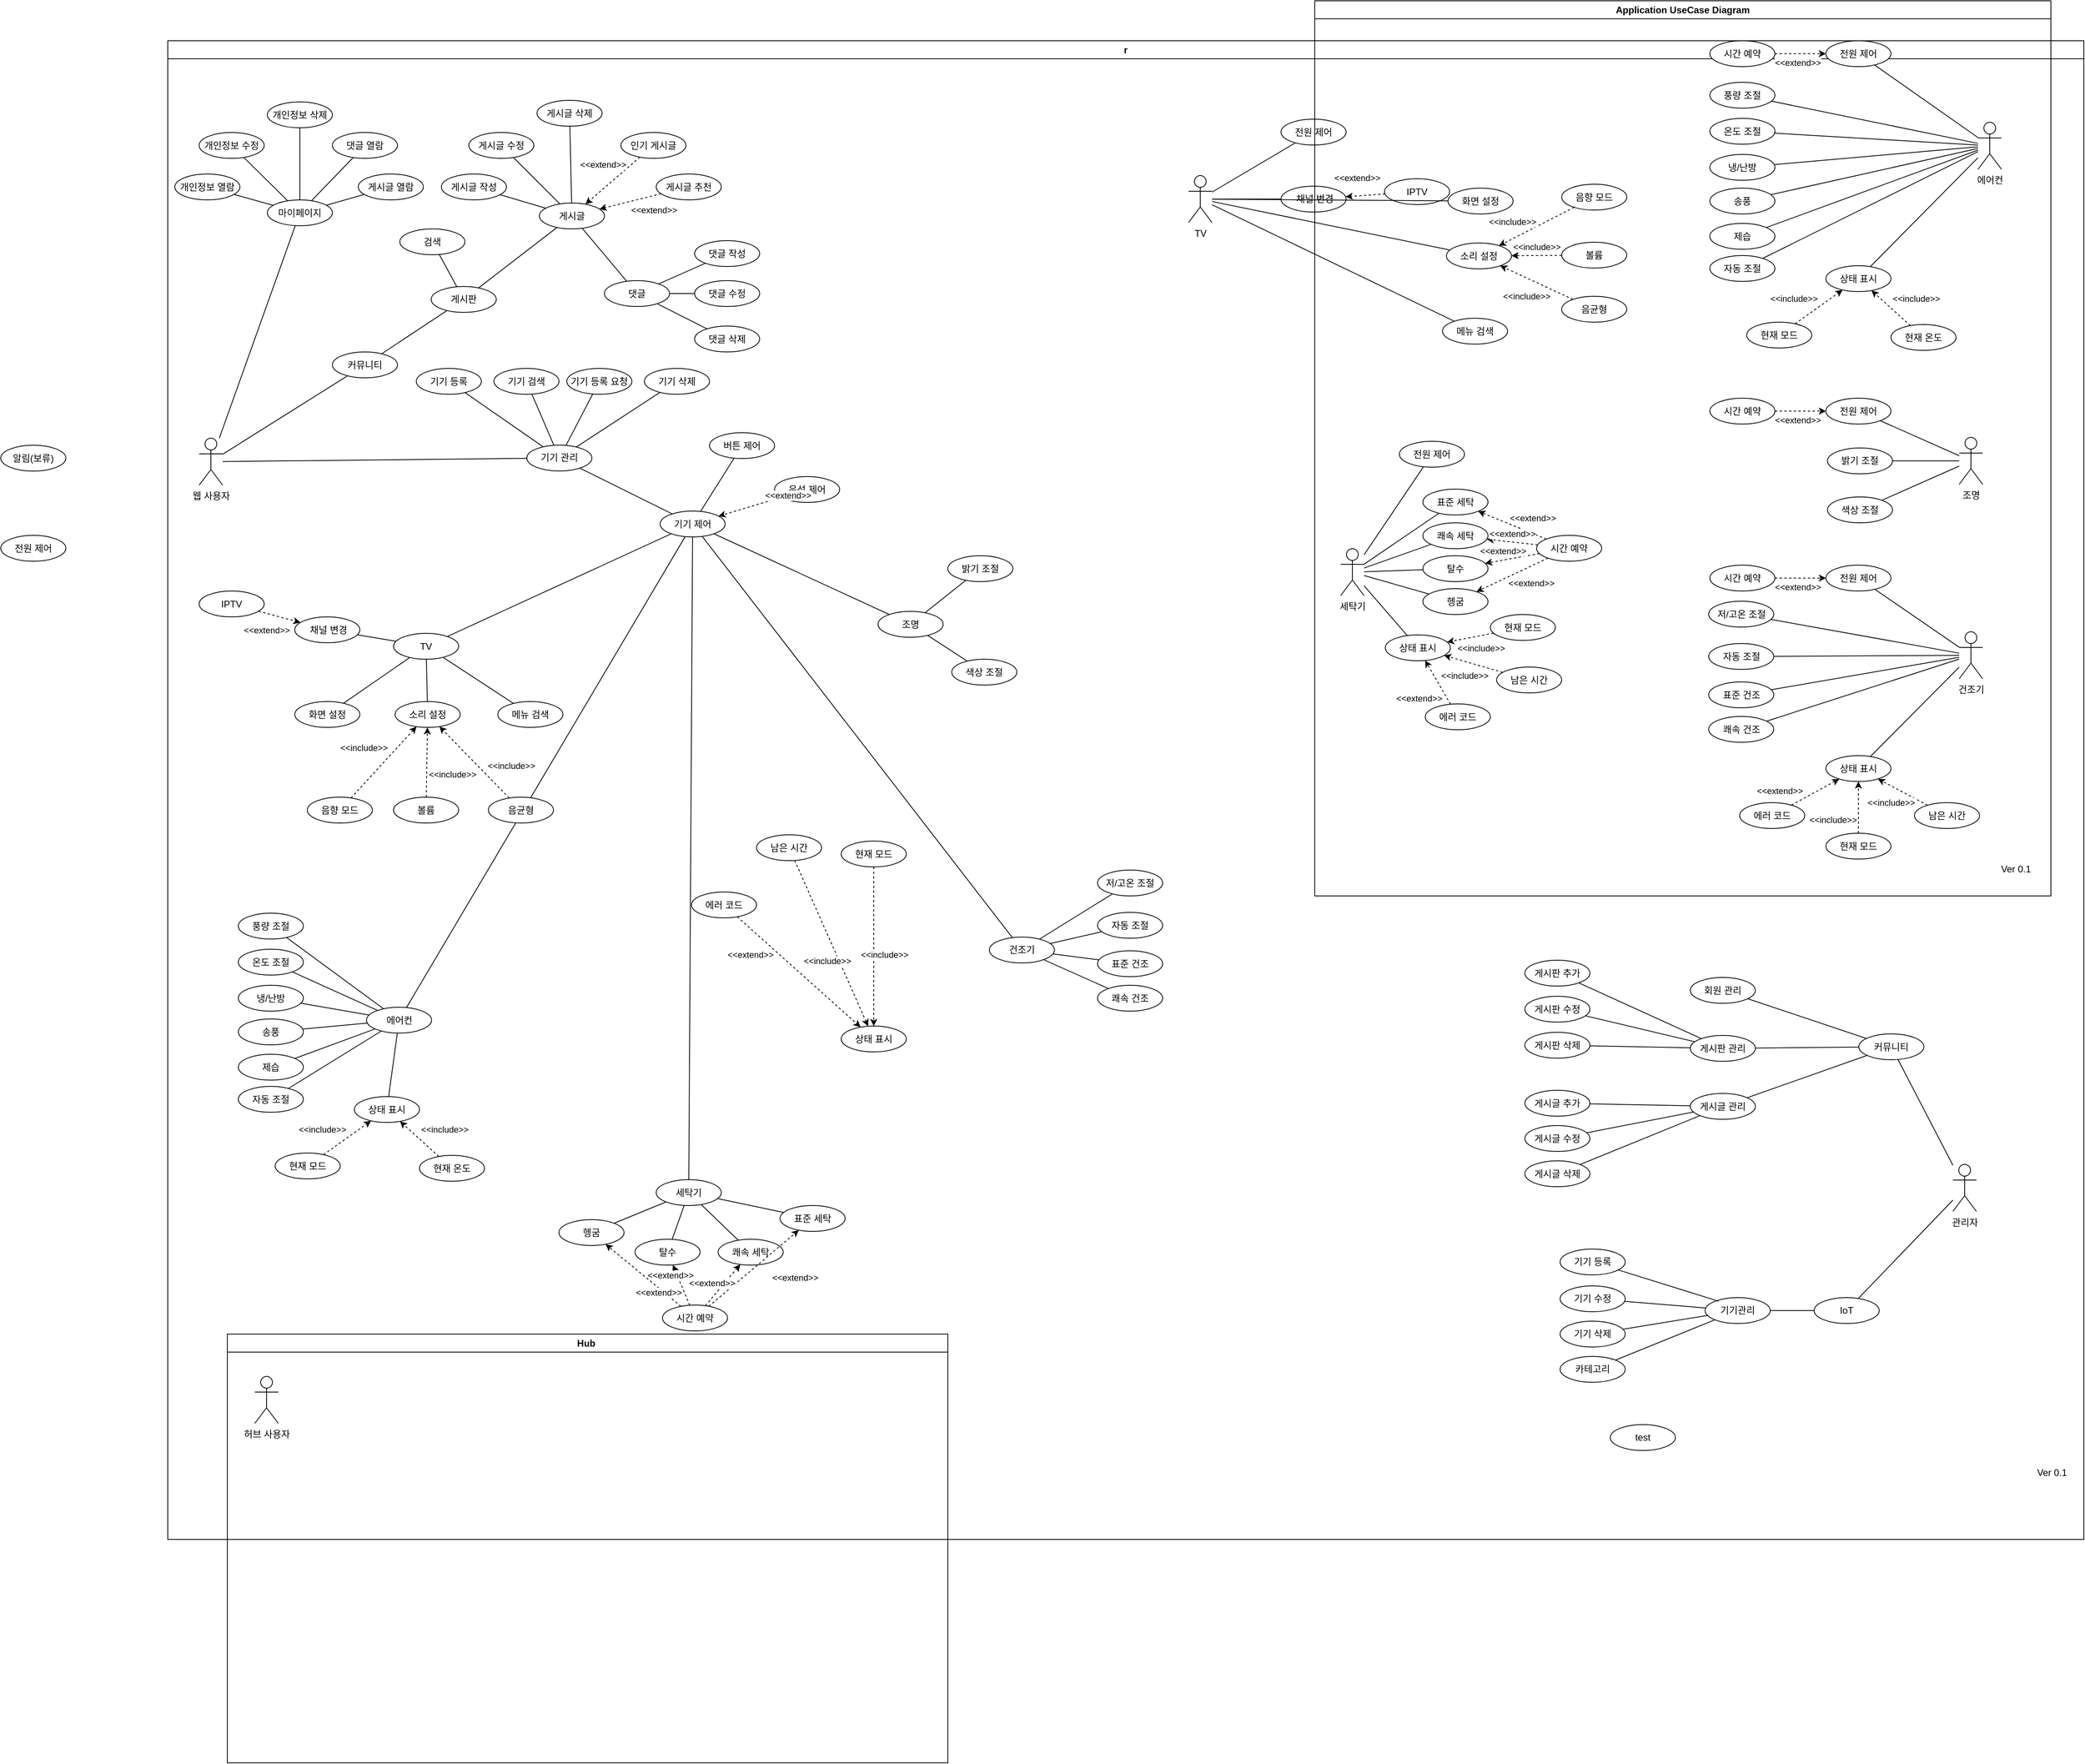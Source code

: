 <mxfile version="24.2.2" type="github">
  <diagram name="페이지-1" id="SPn03I5VUdhCUxH6A8fu">
    <mxGraphModel dx="5649" dy="1914" grid="0" gridSize="10" guides="1" tooltips="1" connect="0" arrows="1" fold="1" page="0" pageScale="1" pageWidth="827" pageHeight="1169" math="0" shadow="0">
      <root>
        <mxCell id="0" />
        <mxCell id="1" parent="0" />
        <mxCell id="dYHi77q5f8NIFPNNS61r-1" value="r" style="swimlane;whiteSpace=wrap;html=1;fillColor=default;" parent="1" vertex="1">
          <mxGeometry x="-3333" y="-685" width="2444" height="1912" as="geometry" />
        </mxCell>
        <mxCell id="dYHi77q5f8NIFPNNS61r-2" value="Ver 0.1" style="text;html=1;align=center;verticalAlign=middle;resizable=0;points=[];autosize=1;strokeColor=none;fillColor=none;" parent="dYHi77q5f8NIFPNNS61r-1" vertex="1">
          <mxGeometry x="2375" y="1813.5" width="56" height="26" as="geometry" />
        </mxCell>
        <mxCell id="dYHi77q5f8NIFPNNS61r-3" value="웹 사용자" style="shape=umlActor;verticalLabelPosition=bottom;verticalAlign=top;html=1;outlineConnect=0;" parent="dYHi77q5f8NIFPNNS61r-1" vertex="1">
          <mxGeometry x="40" y="507" width="30" height="60" as="geometry" />
        </mxCell>
        <mxCell id="dYHi77q5f8NIFPNNS61r-42" value="" style="endArrow=none;html=1;rounded=0;" parent="dYHi77q5f8NIFPNNS61r-1" source="dYHi77q5f8NIFPNNS61r-3" target="dYHi77q5f8NIFPNNS61r-8" edge="1">
          <mxGeometry width="50" height="50" relative="1" as="geometry">
            <mxPoint x="170" y="222.5" as="sourcePoint" />
            <mxPoint x="198.51" y="307.007" as="targetPoint" />
          </mxGeometry>
        </mxCell>
        <mxCell id="dYHi77q5f8NIFPNNS61r-8" value="커뮤니티" style="ellipse;whiteSpace=wrap;html=1;" parent="dYHi77q5f8NIFPNNS61r-1" vertex="1">
          <mxGeometry x="210" y="397" width="83" height="33" as="geometry" />
        </mxCell>
        <mxCell id="dYHi77q5f8NIFPNNS61r-10" value="게시판" style="ellipse;whiteSpace=wrap;html=1;" parent="dYHi77q5f8NIFPNNS61r-1" vertex="1">
          <mxGeometry x="336" y="313.5" width="83" height="33" as="geometry" />
        </mxCell>
        <mxCell id="dYHi77q5f8NIFPNNS61r-12" value="검색" style="ellipse;whiteSpace=wrap;html=1;" parent="dYHi77q5f8NIFPNNS61r-1" vertex="1">
          <mxGeometry x="296" y="240" width="83" height="33" as="geometry" />
        </mxCell>
        <mxCell id="dYHi77q5f8NIFPNNS61r-14" value="게시글 작성" style="ellipse;whiteSpace=wrap;html=1;" parent="dYHi77q5f8NIFPNNS61r-1" vertex="1">
          <mxGeometry x="349" y="170" width="83" height="33" as="geometry" />
        </mxCell>
        <mxCell id="dYHi77q5f8NIFPNNS61r-15" value="게시글 삭제" style="ellipse;whiteSpace=wrap;html=1;" parent="dYHi77q5f8NIFPNNS61r-1" vertex="1">
          <mxGeometry x="471" y="76" width="83" height="33" as="geometry" />
        </mxCell>
        <mxCell id="dYHi77q5f8NIFPNNS61r-16" value="게시글 수정" style="ellipse;whiteSpace=wrap;html=1;" parent="dYHi77q5f8NIFPNNS61r-1" vertex="1">
          <mxGeometry x="384" y="117" width="83" height="33" as="geometry" />
        </mxCell>
        <mxCell id="dYHi77q5f8NIFPNNS61r-17" value="댓글" style="ellipse;whiteSpace=wrap;html=1;" parent="dYHi77q5f8NIFPNNS61r-1" vertex="1">
          <mxGeometry x="557" y="306" width="83" height="33" as="geometry" />
        </mxCell>
        <mxCell id="dYHi77q5f8NIFPNNS61r-18" value="인기 게시글" style="ellipse;whiteSpace=wrap;html=1;" parent="dYHi77q5f8NIFPNNS61r-1" vertex="1">
          <mxGeometry x="578" y="117" width="83" height="33" as="geometry" />
        </mxCell>
        <mxCell id="dYHi77q5f8NIFPNNS61r-19" value="게시글 추천" style="ellipse;whiteSpace=wrap;html=1;" parent="dYHi77q5f8NIFPNNS61r-1" vertex="1">
          <mxGeometry x="623" y="170" width="83" height="33" as="geometry" />
        </mxCell>
        <mxCell id="dYHi77q5f8NIFPNNS61r-20" value="게시글" style="ellipse;whiteSpace=wrap;html=1;" parent="dYHi77q5f8NIFPNNS61r-1" vertex="1">
          <mxGeometry x="474" y="207" width="83" height="33" as="geometry" />
        </mxCell>
        <mxCell id="dYHi77q5f8NIFPNNS61r-21" value="" style="endArrow=none;html=1;rounded=0;" parent="dYHi77q5f8NIFPNNS61r-1" source="dYHi77q5f8NIFPNNS61r-10" target="dYHi77q5f8NIFPNNS61r-20" edge="1">
          <mxGeometry width="50" height="50" relative="1" as="geometry">
            <mxPoint x="522" y="456.5" as="sourcePoint" />
            <mxPoint x="572" y="406.5" as="targetPoint" />
          </mxGeometry>
        </mxCell>
        <mxCell id="dYHi77q5f8NIFPNNS61r-22" value="" style="endArrow=none;html=1;rounded=0;" parent="dYHi77q5f8NIFPNNS61r-1" source="dYHi77q5f8NIFPNNS61r-20" target="dYHi77q5f8NIFPNNS61r-17" edge="1">
          <mxGeometry width="50" height="50" relative="1" as="geometry">
            <mxPoint x="522" y="456.5" as="sourcePoint" />
            <mxPoint x="572" y="406.5" as="targetPoint" />
          </mxGeometry>
        </mxCell>
        <mxCell id="dYHi77q5f8NIFPNNS61r-23" value="" style="endArrow=none;html=1;rounded=0;" parent="dYHi77q5f8NIFPNNS61r-1" source="dYHi77q5f8NIFPNNS61r-20" target="dYHi77q5f8NIFPNNS61r-14" edge="1">
          <mxGeometry width="50" height="50" relative="1" as="geometry">
            <mxPoint x="705.76" y="445.5" as="sourcePoint" />
            <mxPoint x="755.76" y="395.5" as="targetPoint" />
          </mxGeometry>
        </mxCell>
        <mxCell id="dYHi77q5f8NIFPNNS61r-24" value="" style="endArrow=none;html=1;rounded=0;" parent="dYHi77q5f8NIFPNNS61r-1" source="dYHi77q5f8NIFPNNS61r-20" target="dYHi77q5f8NIFPNNS61r-16" edge="1">
          <mxGeometry width="50" height="50" relative="1" as="geometry">
            <mxPoint x="705.76" y="445.5" as="sourcePoint" />
            <mxPoint x="755.76" y="395.5" as="targetPoint" />
          </mxGeometry>
        </mxCell>
        <mxCell id="dYHi77q5f8NIFPNNS61r-25" value="" style="endArrow=none;html=1;rounded=0;" parent="dYHi77q5f8NIFPNNS61r-1" source="dYHi77q5f8NIFPNNS61r-20" target="dYHi77q5f8NIFPNNS61r-15" edge="1">
          <mxGeometry width="50" height="50" relative="1" as="geometry">
            <mxPoint x="532" y="424.5" as="sourcePoint" />
            <mxPoint x="582" y="374.5" as="targetPoint" />
          </mxGeometry>
        </mxCell>
        <mxCell id="dYHi77q5f8NIFPNNS61r-29" value="" style="endArrow=classic;html=1;rounded=0;dashed=1;" parent="dYHi77q5f8NIFPNNS61r-1" source="dYHi77q5f8NIFPNNS61r-19" target="dYHi77q5f8NIFPNNS61r-20" edge="1">
          <mxGeometry width="50" height="50" relative="1" as="geometry">
            <mxPoint x="532" y="424.5" as="sourcePoint" />
            <mxPoint x="582" y="374.5" as="targetPoint" />
          </mxGeometry>
        </mxCell>
        <mxCell id="dYHi77q5f8NIFPNNS61r-30" value="&amp;lt;&amp;lt;extend&amp;gt;&amp;gt;" style="edgeLabel;html=1;align=center;verticalAlign=middle;resizable=0;points=[];" parent="dYHi77q5f8NIFPNNS61r-29" vertex="1" connectable="0">
          <mxGeometry x="-0.471" relative="1" as="geometry">
            <mxPoint x="11" y="15" as="offset" />
          </mxGeometry>
        </mxCell>
        <mxCell id="dYHi77q5f8NIFPNNS61r-31" value="" style="endArrow=classic;html=1;rounded=0;dashed=1;" parent="dYHi77q5f8NIFPNNS61r-1" source="dYHi77q5f8NIFPNNS61r-18" target="dYHi77q5f8NIFPNNS61r-20" edge="1">
          <mxGeometry width="50" height="50" relative="1" as="geometry">
            <mxPoint x="669" y="305.5" as="sourcePoint" />
            <mxPoint x="543" y="244.5" as="targetPoint" />
          </mxGeometry>
        </mxCell>
        <mxCell id="dYHi77q5f8NIFPNNS61r-32" value="&amp;lt;&amp;lt;extend&amp;gt;&amp;gt;" style="edgeLabel;html=1;align=center;verticalAlign=middle;resizable=0;points=[];" parent="dYHi77q5f8NIFPNNS61r-31" vertex="1" connectable="0">
          <mxGeometry x="-0.471" relative="1" as="geometry">
            <mxPoint x="-29" y="-7" as="offset" />
          </mxGeometry>
        </mxCell>
        <mxCell id="dYHi77q5f8NIFPNNS61r-33" value="댓글 작성" style="ellipse;whiteSpace=wrap;html=1;" parent="dYHi77q5f8NIFPNNS61r-1" vertex="1">
          <mxGeometry x="672" y="255" width="83" height="33" as="geometry" />
        </mxCell>
        <mxCell id="dYHi77q5f8NIFPNNS61r-35" value="댓글 삭제" style="ellipse;whiteSpace=wrap;html=1;" parent="dYHi77q5f8NIFPNNS61r-1" vertex="1">
          <mxGeometry x="672" y="364" width="83" height="33" as="geometry" />
        </mxCell>
        <mxCell id="dYHi77q5f8NIFPNNS61r-34" value="댓글 수정" style="ellipse;whiteSpace=wrap;html=1;" parent="dYHi77q5f8NIFPNNS61r-1" vertex="1">
          <mxGeometry x="672" y="306" width="83" height="33" as="geometry" />
        </mxCell>
        <mxCell id="dYHi77q5f8NIFPNNS61r-38" value="" style="endArrow=none;html=1;rounded=0;" parent="dYHi77q5f8NIFPNNS61r-1" source="dYHi77q5f8NIFPNNS61r-17" target="dYHi77q5f8NIFPNNS61r-33" edge="1">
          <mxGeometry width="50" height="50" relative="1" as="geometry">
            <mxPoint x="61" y="522.5" as="sourcePoint" />
            <mxPoint x="111" y="472.5" as="targetPoint" />
          </mxGeometry>
        </mxCell>
        <mxCell id="dYHi77q5f8NIFPNNS61r-37" value="" style="endArrow=none;html=1;rounded=0;" parent="dYHi77q5f8NIFPNNS61r-1" source="dYHi77q5f8NIFPNNS61r-17" target="dYHi77q5f8NIFPNNS61r-34" edge="1">
          <mxGeometry width="50" height="50" relative="1" as="geometry">
            <mxPoint x="51" y="512.5" as="sourcePoint" />
            <mxPoint x="101" y="462.5" as="targetPoint" />
          </mxGeometry>
        </mxCell>
        <mxCell id="dYHi77q5f8NIFPNNS61r-36" value="" style="endArrow=none;html=1;rounded=0;" parent="dYHi77q5f8NIFPNNS61r-1" source="dYHi77q5f8NIFPNNS61r-17" target="dYHi77q5f8NIFPNNS61r-35" edge="1">
          <mxGeometry width="50" height="50" relative="1" as="geometry">
            <mxPoint x="41" y="502.5" as="sourcePoint" />
            <mxPoint x="91" y="452.5" as="targetPoint" />
          </mxGeometry>
        </mxCell>
        <mxCell id="dYHi77q5f8NIFPNNS61r-39" value="" style="endArrow=none;html=1;rounded=0;" parent="dYHi77q5f8NIFPNNS61r-1" source="dYHi77q5f8NIFPNNS61r-8" target="dYHi77q5f8NIFPNNS61r-10" edge="1">
          <mxGeometry width="50" height="50" relative="1" as="geometry">
            <mxPoint x="90" y="506.5" as="sourcePoint" />
            <mxPoint x="140" y="456.5" as="targetPoint" />
          </mxGeometry>
        </mxCell>
        <mxCell id="dYHi77q5f8NIFPNNS61r-41" value="" style="endArrow=none;html=1;rounded=0;" parent="dYHi77q5f8NIFPNNS61r-1" source="dYHi77q5f8NIFPNNS61r-12" target="dYHi77q5f8NIFPNNS61r-10" edge="1">
          <mxGeometry width="50" height="50" relative="1" as="geometry">
            <mxPoint x="150" y="435.5" as="sourcePoint" />
            <mxPoint x="200" y="385.5" as="targetPoint" />
          </mxGeometry>
        </mxCell>
        <mxCell id="dYHi77q5f8NIFPNNS61r-231" value="마이페이지" style="ellipse;whiteSpace=wrap;html=1;" parent="dYHi77q5f8NIFPNNS61r-1" vertex="1">
          <mxGeometry x="127" y="203" width="83" height="33" as="geometry" />
        </mxCell>
        <mxCell id="dYHi77q5f8NIFPNNS61r-232" value="개인정보 열람" style="ellipse;whiteSpace=wrap;html=1;" parent="dYHi77q5f8NIFPNNS61r-1" vertex="1">
          <mxGeometry x="9" y="170" width="83" height="33" as="geometry" />
        </mxCell>
        <mxCell id="dYHi77q5f8NIFPNNS61r-233" value="개인정보 수정" style="ellipse;whiteSpace=wrap;html=1;" parent="dYHi77q5f8NIFPNNS61r-1" vertex="1">
          <mxGeometry x="40" y="117" width="83" height="33" as="geometry" />
        </mxCell>
        <mxCell id="dYHi77q5f8NIFPNNS61r-234" value="게시글 열람" style="ellipse;whiteSpace=wrap;html=1;" parent="dYHi77q5f8NIFPNNS61r-1" vertex="1">
          <mxGeometry x="243" y="170" width="83" height="33" as="geometry" />
        </mxCell>
        <mxCell id="dYHi77q5f8NIFPNNS61r-235" value="댓글 열람" style="ellipse;whiteSpace=wrap;html=1;" parent="dYHi77q5f8NIFPNNS61r-1" vertex="1">
          <mxGeometry x="210" y="117" width="83" height="33" as="geometry" />
        </mxCell>
        <mxCell id="dYHi77q5f8NIFPNNS61r-238" value="" style="endArrow=none;html=1;rounded=0;" parent="dYHi77q5f8NIFPNNS61r-1" source="dYHi77q5f8NIFPNNS61r-231" target="dYHi77q5f8NIFPNNS61r-232" edge="1">
          <mxGeometry width="50" height="50" relative="1" as="geometry">
            <mxPoint x="276" y="-6" as="sourcePoint" />
            <mxPoint x="326" y="-56" as="targetPoint" />
          </mxGeometry>
        </mxCell>
        <mxCell id="dYHi77q5f8NIFPNNS61r-239" value="" style="endArrow=none;html=1;rounded=0;" parent="dYHi77q5f8NIFPNNS61r-1" source="dYHi77q5f8NIFPNNS61r-231" target="dYHi77q5f8NIFPNNS61r-235" edge="1">
          <mxGeometry width="50" height="50" relative="1" as="geometry">
            <mxPoint x="276" y="-6" as="sourcePoint" />
            <mxPoint x="326" y="-56" as="targetPoint" />
          </mxGeometry>
        </mxCell>
        <mxCell id="dYHi77q5f8NIFPNNS61r-240" value="" style="endArrow=none;html=1;rounded=0;" parent="dYHi77q5f8NIFPNNS61r-1" source="dYHi77q5f8NIFPNNS61r-234" target="dYHi77q5f8NIFPNNS61r-231" edge="1">
          <mxGeometry width="50" height="50" relative="1" as="geometry">
            <mxPoint x="276" y="-6" as="sourcePoint" />
            <mxPoint x="326" y="-56" as="targetPoint" />
          </mxGeometry>
        </mxCell>
        <mxCell id="dYHi77q5f8NIFPNNS61r-241" value="" style="endArrow=none;html=1;rounded=0;" parent="dYHi77q5f8NIFPNNS61r-1" source="dYHi77q5f8NIFPNNS61r-3" target="dYHi77q5f8NIFPNNS61r-231" edge="1">
          <mxGeometry width="50" height="50" relative="1" as="geometry">
            <mxPoint x="253" y="222" as="sourcePoint" />
            <mxPoint x="303" y="172" as="targetPoint" />
          </mxGeometry>
        </mxCell>
        <mxCell id="dYHi77q5f8NIFPNNS61r-205" value="세탁기" style="ellipse;whiteSpace=wrap;html=1;" parent="dYHi77q5f8NIFPNNS61r-1" vertex="1">
          <mxGeometry x="623" y="1453" width="83" height="33" as="geometry" />
        </mxCell>
        <mxCell id="dYHi77q5f8NIFPNNS61r-206" value="에어컨" style="ellipse;whiteSpace=wrap;html=1;" parent="dYHi77q5f8NIFPNNS61r-1" vertex="1">
          <mxGeometry x="253.5" y="1233" width="83" height="33" as="geometry" />
        </mxCell>
        <mxCell id="dYHi77q5f8NIFPNNS61r-207" value="건조기" style="ellipse;whiteSpace=wrap;html=1;" parent="dYHi77q5f8NIFPNNS61r-1" vertex="1">
          <mxGeometry x="1048" y="1143.5" width="83" height="33" as="geometry" />
        </mxCell>
        <mxCell id="dYHi77q5f8NIFPNNS61r-208" value="조명" style="ellipse;whiteSpace=wrap;html=1;" parent="dYHi77q5f8NIFPNNS61r-1" vertex="1">
          <mxGeometry x="906" y="728" width="83" height="33" as="geometry" />
        </mxCell>
        <mxCell id="dYHi77q5f8NIFPNNS61r-226" value="음성 제어" style="ellipse;whiteSpace=wrap;html=1;" parent="dYHi77q5f8NIFPNNS61r-1" vertex="1">
          <mxGeometry x="774" y="556" width="83" height="33" as="geometry" />
        </mxCell>
        <mxCell id="dYHi77q5f8NIFPNNS61r-203" value="기기 제어" style="ellipse;whiteSpace=wrap;html=1;" parent="dYHi77q5f8NIFPNNS61r-1" vertex="1">
          <mxGeometry x="628.0" y="600" width="83" height="33" as="geometry" />
        </mxCell>
        <mxCell id="dYHi77q5f8NIFPNNS61r-212" value="" style="endArrow=none;html=1;rounded=0;" parent="dYHi77q5f8NIFPNNS61r-1" source="dYHi77q5f8NIFPNNS61r-205" target="dYHi77q5f8NIFPNNS61r-203" edge="1">
          <mxGeometry width="50" height="50" relative="1" as="geometry">
            <mxPoint x="68" y="940.25" as="sourcePoint" />
            <mxPoint x="118" y="890.25" as="targetPoint" />
          </mxGeometry>
        </mxCell>
        <mxCell id="dYHi77q5f8NIFPNNS61r-213" value="" style="endArrow=none;html=1;rounded=0;" parent="dYHi77q5f8NIFPNNS61r-1" source="dYHi77q5f8NIFPNNS61r-206" target="dYHi77q5f8NIFPNNS61r-203" edge="1">
          <mxGeometry width="50" height="50" relative="1" as="geometry">
            <mxPoint x="68" y="940.25" as="sourcePoint" />
            <mxPoint x="118" y="890.25" as="targetPoint" />
          </mxGeometry>
        </mxCell>
        <mxCell id="dYHi77q5f8NIFPNNS61r-214" value="" style="endArrow=none;html=1;rounded=0;" parent="dYHi77q5f8NIFPNNS61r-1" source="dYHi77q5f8NIFPNNS61r-207" target="dYHi77q5f8NIFPNNS61r-203" edge="1">
          <mxGeometry width="50" height="50" relative="1" as="geometry">
            <mxPoint x="68" y="940.25" as="sourcePoint" />
            <mxPoint x="118" y="890.25" as="targetPoint" />
          </mxGeometry>
        </mxCell>
        <mxCell id="dYHi77q5f8NIFPNNS61r-215" value="" style="endArrow=none;html=1;rounded=0;" parent="dYHi77q5f8NIFPNNS61r-1" source="dYHi77q5f8NIFPNNS61r-208" target="dYHi77q5f8NIFPNNS61r-203" edge="1">
          <mxGeometry width="50" height="50" relative="1" as="geometry">
            <mxPoint x="68" y="940.25" as="sourcePoint" />
            <mxPoint x="118" y="890.25" as="targetPoint" />
          </mxGeometry>
        </mxCell>
        <mxCell id="dYHi77q5f8NIFPNNS61r-229" value="" style="endArrow=classic;html=1;rounded=0;dashed=1;" parent="dYHi77q5f8NIFPNNS61r-1" source="dYHi77q5f8NIFPNNS61r-226" target="dYHi77q5f8NIFPNNS61r-203" edge="1">
          <mxGeometry width="50" height="50" relative="1" as="geometry">
            <mxPoint x="163" y="1055.5" as="sourcePoint" />
            <mxPoint x="213" y="1005.5" as="targetPoint" />
          </mxGeometry>
        </mxCell>
        <mxCell id="dYHi77q5f8NIFPNNS61r-230" value="&amp;lt;&amp;lt;extend&amp;gt;&amp;gt;" style="edgeLabel;html=1;align=center;verticalAlign=middle;resizable=0;points=[];" parent="dYHi77q5f8NIFPNNS61r-229" vertex="1" connectable="0">
          <mxGeometry x="-0.32" y="-5" relative="1" as="geometry">
            <mxPoint x="37" y="-6" as="offset" />
          </mxGeometry>
        </mxCell>
        <mxCell id="ozyVmCzTyJhx_up9sR17-1" value="test" style="ellipse;whiteSpace=wrap;html=1;" parent="dYHi77q5f8NIFPNNS61r-1" vertex="1">
          <mxGeometry x="1840" y="1765.5" width="83" height="33" as="geometry" />
        </mxCell>
        <mxCell id="ZbV-34DNwL5VEdidi-xU-1" value="개인정보 삭제" style="ellipse;whiteSpace=wrap;html=1;" vertex="1" parent="dYHi77q5f8NIFPNNS61r-1">
          <mxGeometry x="127" y="78" width="83" height="33" as="geometry" />
        </mxCell>
        <mxCell id="ZbV-34DNwL5VEdidi-xU-2" value="" style="endArrow=none;html=1;rounded=0;" edge="1" parent="dYHi77q5f8NIFPNNS61r-1" source="dYHi77q5f8NIFPNNS61r-231" target="ZbV-34DNwL5VEdidi-xU-1">
          <mxGeometry width="50" height="50" relative="1" as="geometry">
            <mxPoint x="271" y="328" as="sourcePoint" />
            <mxPoint x="321" y="278" as="targetPoint" />
          </mxGeometry>
        </mxCell>
        <mxCell id="ZbV-34DNwL5VEdidi-xU-3" value="" style="endArrow=none;html=1;rounded=0;" edge="1" parent="dYHi77q5f8NIFPNNS61r-1" source="dYHi77q5f8NIFPNNS61r-231" target="dYHi77q5f8NIFPNNS61r-233">
          <mxGeometry width="50" height="50" relative="1" as="geometry">
            <mxPoint x="281" y="338" as="sourcePoint" />
            <mxPoint x="142" y="138" as="targetPoint" />
          </mxGeometry>
        </mxCell>
        <mxCell id="ZbV-34DNwL5VEdidi-xU-6" value="버튼 제어" style="ellipse;whiteSpace=wrap;html=1;" vertex="1" parent="dYHi77q5f8NIFPNNS61r-1">
          <mxGeometry x="691" y="500" width="83" height="33" as="geometry" />
        </mxCell>
        <mxCell id="ZbV-34DNwL5VEdidi-xU-8" value="" style="endArrow=none;html=1;rounded=0;" edge="1" parent="dYHi77q5f8NIFPNNS61r-1" source="dYHi77q5f8NIFPNNS61r-203" target="ZbV-34DNwL5VEdidi-xU-6">
          <mxGeometry width="50" height="50" relative="1" as="geometry">
            <mxPoint x="143" y="619" as="sourcePoint" />
            <mxPoint x="193" y="569" as="targetPoint" />
          </mxGeometry>
        </mxCell>
        <mxCell id="ZbV-34DNwL5VEdidi-xU-129" value="관리자" style="shape=umlActor;verticalLabelPosition=bottom;verticalAlign=top;html=1;outlineConnect=0;" vertex="1" parent="dYHi77q5f8NIFPNNS61r-1">
          <mxGeometry x="2277" y="1433.5" width="30" height="60" as="geometry" />
        </mxCell>
        <mxCell id="ZbV-34DNwL5VEdidi-xU-130" value="기기 등록" style="ellipse;whiteSpace=wrap;html=1;" vertex="1" parent="dYHi77q5f8NIFPNNS61r-1">
          <mxGeometry x="1776" y="1541.5" width="83" height="33" as="geometry" />
        </mxCell>
        <mxCell id="ZbV-34DNwL5VEdidi-xU-131" value="기기관리" style="ellipse;whiteSpace=wrap;html=1;" vertex="1" parent="dYHi77q5f8NIFPNNS61r-1">
          <mxGeometry x="1961" y="1603.5" width="83" height="33" as="geometry" />
        </mxCell>
        <mxCell id="ZbV-34DNwL5VEdidi-xU-132" value="Io&lt;span style=&quot;background-color: initial;&quot;&gt;T&lt;/span&gt;" style="ellipse;whiteSpace=wrap;html=1;" vertex="1" parent="dYHi77q5f8NIFPNNS61r-1">
          <mxGeometry x="2100" y="1603.5" width="83" height="33" as="geometry" />
        </mxCell>
        <mxCell id="ZbV-34DNwL5VEdidi-xU-133" value="카테고리" style="ellipse;whiteSpace=wrap;html=1;" vertex="1" parent="dYHi77q5f8NIFPNNS61r-1">
          <mxGeometry x="1776" y="1678.5" width="83" height="33" as="geometry" />
        </mxCell>
        <mxCell id="ZbV-34DNwL5VEdidi-xU-134" value="기기 삭제" style="ellipse;whiteSpace=wrap;html=1;" vertex="1" parent="dYHi77q5f8NIFPNNS61r-1">
          <mxGeometry x="1776" y="1633.5" width="83" height="33" as="geometry" />
        </mxCell>
        <mxCell id="ZbV-34DNwL5VEdidi-xU-135" value="기기 수정" style="ellipse;whiteSpace=wrap;html=1;" vertex="1" parent="dYHi77q5f8NIFPNNS61r-1">
          <mxGeometry x="1776" y="1588.5" width="83" height="33" as="geometry" />
        </mxCell>
        <mxCell id="ZbV-34DNwL5VEdidi-xU-136" value="" style="endArrow=none;html=1;rounded=0;entryX=0.206;entryY=0.139;entryDx=0;entryDy=0;entryPerimeter=0;" edge="1" parent="dYHi77q5f8NIFPNNS61r-1" source="ZbV-34DNwL5VEdidi-xU-130" target="ZbV-34DNwL5VEdidi-xU-131">
          <mxGeometry width="50" height="50" relative="1" as="geometry">
            <mxPoint x="1878" y="1566.5" as="sourcePoint" />
            <mxPoint x="1928" y="1516.5" as="targetPoint" />
          </mxGeometry>
        </mxCell>
        <mxCell id="ZbV-34DNwL5VEdidi-xU-137" value="" style="endArrow=none;html=1;rounded=0;" edge="1" parent="dYHi77q5f8NIFPNNS61r-1" source="ZbV-34DNwL5VEdidi-xU-135" target="ZbV-34DNwL5VEdidi-xU-131">
          <mxGeometry width="50" height="50" relative="1" as="geometry">
            <mxPoint x="1983" y="1518.5" as="sourcePoint" />
            <mxPoint x="2033" y="1468.5" as="targetPoint" />
          </mxGeometry>
        </mxCell>
        <mxCell id="ZbV-34DNwL5VEdidi-xU-138" value="" style="endArrow=none;html=1;rounded=0;" edge="1" parent="dYHi77q5f8NIFPNNS61r-1" source="ZbV-34DNwL5VEdidi-xU-134" target="ZbV-34DNwL5VEdidi-xU-131">
          <mxGeometry width="50" height="50" relative="1" as="geometry">
            <mxPoint x="1993" y="1528.5" as="sourcePoint" />
            <mxPoint x="2043" y="1478.5" as="targetPoint" />
          </mxGeometry>
        </mxCell>
        <mxCell id="ZbV-34DNwL5VEdidi-xU-139" value="" style="endArrow=none;html=1;rounded=0;" edge="1" parent="dYHi77q5f8NIFPNNS61r-1" source="ZbV-34DNwL5VEdidi-xU-133" target="ZbV-34DNwL5VEdidi-xU-131">
          <mxGeometry width="50" height="50" relative="1" as="geometry">
            <mxPoint x="2003" y="1538.5" as="sourcePoint" />
            <mxPoint x="2053" y="1488.5" as="targetPoint" />
          </mxGeometry>
        </mxCell>
        <mxCell id="ZbV-34DNwL5VEdidi-xU-140" value="" style="endArrow=none;html=1;rounded=0;" edge="1" parent="dYHi77q5f8NIFPNNS61r-1" source="ZbV-34DNwL5VEdidi-xU-131" target="ZbV-34DNwL5VEdidi-xU-132">
          <mxGeometry width="50" height="50" relative="1" as="geometry">
            <mxPoint x="2013" y="1548.5" as="sourcePoint" />
            <mxPoint x="2063" y="1498.5" as="targetPoint" />
          </mxGeometry>
        </mxCell>
        <mxCell id="ZbV-34DNwL5VEdidi-xU-141" value="" style="endArrow=none;html=1;rounded=0;" edge="1" parent="dYHi77q5f8NIFPNNS61r-1" source="ZbV-34DNwL5VEdidi-xU-132" target="ZbV-34DNwL5VEdidi-xU-129">
          <mxGeometry width="50" height="50" relative="1" as="geometry">
            <mxPoint x="1595" y="2009.5" as="sourcePoint" />
            <mxPoint x="1645" y="1959.5" as="targetPoint" />
          </mxGeometry>
        </mxCell>
        <mxCell id="ZbV-34DNwL5VEdidi-xU-142" value="회원 관리" style="ellipse;whiteSpace=wrap;html=1;" vertex="1" parent="dYHi77q5f8NIFPNNS61r-1">
          <mxGeometry x="1942" y="1195" width="83" height="33" as="geometry" />
        </mxCell>
        <mxCell id="ZbV-34DNwL5VEdidi-xU-143" value="게시글 관리" style="ellipse;whiteSpace=wrap;html=1;" vertex="1" parent="dYHi77q5f8NIFPNNS61r-1">
          <mxGeometry x="1942" y="1343" width="83" height="33" as="geometry" />
        </mxCell>
        <mxCell id="ZbV-34DNwL5VEdidi-xU-144" value="커뮤니티" style="ellipse;whiteSpace=wrap;html=1;" vertex="1" parent="dYHi77q5f8NIFPNNS61r-1">
          <mxGeometry x="2157" y="1267" width="83" height="33" as="geometry" />
        </mxCell>
        <mxCell id="ZbV-34DNwL5VEdidi-xU-145" value="게시판 추가" style="ellipse;whiteSpace=wrap;html=1;" vertex="1" parent="dYHi77q5f8NIFPNNS61r-1">
          <mxGeometry x="1731" y="1173" width="83" height="33" as="geometry" />
        </mxCell>
        <mxCell id="ZbV-34DNwL5VEdidi-xU-146" value="게시판 수정" style="ellipse;whiteSpace=wrap;html=1;" vertex="1" parent="dYHi77q5f8NIFPNNS61r-1">
          <mxGeometry x="1731" y="1219" width="83" height="33" as="geometry" />
        </mxCell>
        <mxCell id="ZbV-34DNwL5VEdidi-xU-147" value="게시판 삭제" style="ellipse;whiteSpace=wrap;html=1;" vertex="1" parent="dYHi77q5f8NIFPNNS61r-1">
          <mxGeometry x="1731" y="1265" width="83" height="33" as="geometry" />
        </mxCell>
        <mxCell id="ZbV-34DNwL5VEdidi-xU-148" value="게시글 추가" style="ellipse;whiteSpace=wrap;html=1;" vertex="1" parent="dYHi77q5f8NIFPNNS61r-1">
          <mxGeometry x="1731" y="1339" width="83" height="33" as="geometry" />
        </mxCell>
        <mxCell id="ZbV-34DNwL5VEdidi-xU-149" value="게시글 수정" style="ellipse;whiteSpace=wrap;html=1;" vertex="1" parent="dYHi77q5f8NIFPNNS61r-1">
          <mxGeometry x="1731" y="1384" width="83" height="33" as="geometry" />
        </mxCell>
        <mxCell id="ZbV-34DNwL5VEdidi-xU-150" value="게시글 삭제" style="ellipse;whiteSpace=wrap;html=1;" vertex="1" parent="dYHi77q5f8NIFPNNS61r-1">
          <mxGeometry x="1731" y="1429" width="83" height="33" as="geometry" />
        </mxCell>
        <mxCell id="ZbV-34DNwL5VEdidi-xU-151" value="" style="endArrow=none;html=1;rounded=0;" edge="1" parent="dYHi77q5f8NIFPNNS61r-1" source="ZbV-34DNwL5VEdidi-xU-144" target="ZbV-34DNwL5VEdidi-xU-142">
          <mxGeometry width="50" height="50" relative="1" as="geometry">
            <mxPoint x="2230" y="1236" as="sourcePoint" />
            <mxPoint x="2280" y="1186" as="targetPoint" />
          </mxGeometry>
        </mxCell>
        <mxCell id="ZbV-34DNwL5VEdidi-xU-152" value="" style="endArrow=none;html=1;rounded=0;" edge="1" parent="dYHi77q5f8NIFPNNS61r-1" source="ZbV-34DNwL5VEdidi-xU-144" target="ZbV-34DNwL5VEdidi-xU-160">
          <mxGeometry width="50" height="50" relative="1" as="geometry">
            <mxPoint x="2367" y="1172" as="sourcePoint" />
            <mxPoint x="2417" y="1122" as="targetPoint" />
          </mxGeometry>
        </mxCell>
        <mxCell id="ZbV-34DNwL5VEdidi-xU-153" value="" style="endArrow=none;html=1;rounded=0;" edge="1" parent="dYHi77q5f8NIFPNNS61r-1" source="ZbV-34DNwL5VEdidi-xU-144" target="ZbV-34DNwL5VEdidi-xU-143">
          <mxGeometry width="50" height="50" relative="1" as="geometry">
            <mxPoint x="2377" y="1182" as="sourcePoint" />
            <mxPoint x="2427" y="1132" as="targetPoint" />
          </mxGeometry>
        </mxCell>
        <mxCell id="ZbV-34DNwL5VEdidi-xU-154" value="" style="endArrow=none;html=1;rounded=0;" edge="1" parent="dYHi77q5f8NIFPNNS61r-1" source="ZbV-34DNwL5VEdidi-xU-160" target="ZbV-34DNwL5VEdidi-xU-146">
          <mxGeometry width="50" height="50" relative="1" as="geometry">
            <mxPoint x="2307" y="1170" as="sourcePoint" />
            <mxPoint x="2357" y="1120" as="targetPoint" />
          </mxGeometry>
        </mxCell>
        <mxCell id="ZbV-34DNwL5VEdidi-xU-155" value="" style="endArrow=none;html=1;rounded=0;" edge="1" parent="dYHi77q5f8NIFPNNS61r-1" source="ZbV-34DNwL5VEdidi-xU-160" target="ZbV-34DNwL5VEdidi-xU-147">
          <mxGeometry width="50" height="50" relative="1" as="geometry">
            <mxPoint x="2317" y="1180" as="sourcePoint" />
            <mxPoint x="2367" y="1130" as="targetPoint" />
          </mxGeometry>
        </mxCell>
        <mxCell id="ZbV-34DNwL5VEdidi-xU-156" value="" style="endArrow=none;html=1;rounded=0;" edge="1" parent="dYHi77q5f8NIFPNNS61r-1" source="ZbV-34DNwL5VEdidi-xU-143" target="ZbV-34DNwL5VEdidi-xU-148">
          <mxGeometry width="50" height="50" relative="1" as="geometry">
            <mxPoint x="2327" y="1190" as="sourcePoint" />
            <mxPoint x="2377" y="1140" as="targetPoint" />
          </mxGeometry>
        </mxCell>
        <mxCell id="ZbV-34DNwL5VEdidi-xU-157" value="" style="endArrow=none;html=1;rounded=0;" edge="1" parent="dYHi77q5f8NIFPNNS61r-1" source="ZbV-34DNwL5VEdidi-xU-143" target="ZbV-34DNwL5VEdidi-xU-149">
          <mxGeometry width="50" height="50" relative="1" as="geometry">
            <mxPoint x="2337" y="1200" as="sourcePoint" />
            <mxPoint x="2387" y="1150" as="targetPoint" />
          </mxGeometry>
        </mxCell>
        <mxCell id="ZbV-34DNwL5VEdidi-xU-158" value="" style="endArrow=none;html=1;rounded=0;" edge="1" parent="dYHi77q5f8NIFPNNS61r-1" source="ZbV-34DNwL5VEdidi-xU-143" target="ZbV-34DNwL5VEdidi-xU-150">
          <mxGeometry width="50" height="50" relative="1" as="geometry">
            <mxPoint x="2347" y="1210" as="sourcePoint" />
            <mxPoint x="2397" y="1160" as="targetPoint" />
          </mxGeometry>
        </mxCell>
        <mxCell id="ZbV-34DNwL5VEdidi-xU-159" value="" style="endArrow=none;html=1;rounded=0;" edge="1" parent="dYHi77q5f8NIFPNNS61r-1" source="ZbV-34DNwL5VEdidi-xU-160" target="ZbV-34DNwL5VEdidi-xU-145">
          <mxGeometry width="50" height="50" relative="1" as="geometry">
            <mxPoint x="2307" y="1170" as="sourcePoint" />
            <mxPoint x="2357" y="1120" as="targetPoint" />
          </mxGeometry>
        </mxCell>
        <mxCell id="ZbV-34DNwL5VEdidi-xU-160" value="게시판 관리" style="ellipse;whiteSpace=wrap;html=1;" vertex="1" parent="dYHi77q5f8NIFPNNS61r-1">
          <mxGeometry x="1942" y="1269" width="83" height="33" as="geometry" />
        </mxCell>
        <mxCell id="ZbV-34DNwL5VEdidi-xU-161" value="" style="endArrow=none;html=1;rounded=0;" edge="1" parent="dYHi77q5f8NIFPNNS61r-1" source="ZbV-34DNwL5VEdidi-xU-129" target="ZbV-34DNwL5VEdidi-xU-144">
          <mxGeometry width="50" height="50" relative="1" as="geometry">
            <mxPoint x="1595" y="2009.5" as="sourcePoint" />
            <mxPoint x="1645" y="1959.5" as="targetPoint" />
          </mxGeometry>
        </mxCell>
        <mxCell id="ZbV-34DNwL5VEdidi-xU-12" value="" style="group" vertex="1" connectable="0" parent="dYHi77q5f8NIFPNNS61r-1">
          <mxGeometry x="1256" y="12" width="939" height="1142" as="geometry" />
        </mxCell>
        <mxCell id="ZbV-34DNwL5VEdidi-xU-14" value="TV" style="shape=umlActor;verticalLabelPosition=bottom;verticalAlign=top;html=1;outlineConnect=0;" vertex="1" parent="ZbV-34DNwL5VEdidi-xU-12">
          <mxGeometry x="46" y="160" width="30" height="60" as="geometry" />
        </mxCell>
        <mxCell id="ZbV-34DNwL5VEdidi-xU-15" value="전원 제어" style="ellipse;whiteSpace=wrap;html=1;" vertex="1" parent="ZbV-34DNwL5VEdidi-xU-12">
          <mxGeometry x="164" y="88" width="83" height="33" as="geometry" />
        </mxCell>
        <mxCell id="ZbV-34DNwL5VEdidi-xU-16" value="" style="endArrow=none;html=1;rounded=0;" edge="1" parent="ZbV-34DNwL5VEdidi-xU-12" source="ZbV-34DNwL5VEdidi-xU-14" target="ZbV-34DNwL5VEdidi-xU-15">
          <mxGeometry width="50" height="50" relative="1" as="geometry">
            <mxPoint x="252" y="397" as="sourcePoint" />
            <mxPoint x="302" y="347" as="targetPoint" />
          </mxGeometry>
        </mxCell>
        <mxCell id="ZbV-34DNwL5VEdidi-xU-17" value="&amp;nbsp;채널 변경" style="ellipse;whiteSpace=wrap;html=1;" vertex="1" parent="ZbV-34DNwL5VEdidi-xU-12">
          <mxGeometry x="164" y="173.5" width="83" height="33" as="geometry" />
        </mxCell>
        <mxCell id="ZbV-34DNwL5VEdidi-xU-18" value="" style="endArrow=none;html=1;rounded=0;" edge="1" parent="ZbV-34DNwL5VEdidi-xU-12" source="ZbV-34DNwL5VEdidi-xU-14" target="ZbV-34DNwL5VEdidi-xU-17">
          <mxGeometry width="50" height="50" relative="1" as="geometry">
            <mxPoint x="148" y="373" as="sourcePoint" />
            <mxPoint x="198" y="323" as="targetPoint" />
          </mxGeometry>
        </mxCell>
        <mxCell id="ZbV-34DNwL5VEdidi-xU-19" value="IPTV" style="ellipse;whiteSpace=wrap;html=1;" vertex="1" parent="ZbV-34DNwL5VEdidi-xU-12">
          <mxGeometry x="296" y="164" width="83" height="33" as="geometry" />
        </mxCell>
        <mxCell id="ZbV-34DNwL5VEdidi-xU-20" value="&amp;lt;&amp;lt;extend&amp;gt;&amp;gt;" style="endArrow=classic;html=1;rounded=0;dashed=1;" edge="1" parent="ZbV-34DNwL5VEdidi-xU-12" source="ZbV-34DNwL5VEdidi-xU-19" target="ZbV-34DNwL5VEdidi-xU-17">
          <mxGeometry x="0.374" y="-23" width="50" height="50" relative="1" as="geometry">
            <mxPoint x="148" y="373" as="sourcePoint" />
            <mxPoint x="198" y="323" as="targetPoint" />
            <mxPoint as="offset" />
          </mxGeometry>
        </mxCell>
        <mxCell id="ZbV-34DNwL5VEdidi-xU-21" value="" style="endArrow=none;html=1;rounded=0;" edge="1" parent="ZbV-34DNwL5VEdidi-xU-12" source="ZbV-34DNwL5VEdidi-xU-14" target="ZbV-34DNwL5VEdidi-xU-57">
          <mxGeometry width="50" height="50" relative="1" as="geometry">
            <mxPoint x="121" y="340" as="sourcePoint" />
            <mxPoint x="281" y="297" as="targetPoint" />
          </mxGeometry>
        </mxCell>
        <mxCell id="ZbV-34DNwL5VEdidi-xU-22" value="" style="endArrow=none;html=1;rounded=0;" edge="1" parent="ZbV-34DNwL5VEdidi-xU-12" source="ZbV-34DNwL5VEdidi-xU-14" target="ZbV-34DNwL5VEdidi-xU-58">
          <mxGeometry width="50" height="50" relative="1" as="geometry">
            <mxPoint x="241.243" y="299.116" as="sourcePoint" />
            <mxPoint x="281" y="297" as="targetPoint" />
          </mxGeometry>
        </mxCell>
        <mxCell id="ZbV-34DNwL5VEdidi-xU-24" value="" style="endArrow=none;html=1;rounded=0;" edge="1" parent="ZbV-34DNwL5VEdidi-xU-12" source="ZbV-34DNwL5VEdidi-xU-14" target="ZbV-34DNwL5VEdidi-xU-59">
          <mxGeometry width="50" height="50" relative="1" as="geometry">
            <mxPoint x="238.921" y="317.282" as="sourcePoint" />
            <mxPoint x="328" y="318" as="targetPoint" />
          </mxGeometry>
        </mxCell>
        <mxCell id="ZbV-34DNwL5VEdidi-xU-30" value="Application UseCase Diagram" style="swimlane;whiteSpace=wrap;html=1;" vertex="1" parent="ZbV-34DNwL5VEdidi-xU-12">
          <mxGeometry x="207" y="-63" width="939" height="1142" as="geometry" />
        </mxCell>
        <mxCell id="ZbV-34DNwL5VEdidi-xU-31" value="Ver 0.1" style="text;html=1;align=center;verticalAlign=middle;resizable=0;points=[];autosize=1;strokeColor=none;fillColor=none;" vertex="1" parent="ZbV-34DNwL5VEdidi-xU-30">
          <mxGeometry x="866" y="1095" width="56" height="26" as="geometry" />
        </mxCell>
        <mxCell id="ZbV-34DNwL5VEdidi-xU-32" value="에어컨" style="shape=umlActor;verticalLabelPosition=bottom;verticalAlign=top;html=1;outlineConnect=0;" vertex="1" parent="ZbV-34DNwL5VEdidi-xU-30">
          <mxGeometry x="846" y="155" width="30" height="60" as="geometry" />
        </mxCell>
        <mxCell id="ZbV-34DNwL5VEdidi-xU-33" value="전원 제어" style="ellipse;whiteSpace=wrap;html=1;" vertex="1" parent="ZbV-34DNwL5VEdidi-xU-30">
          <mxGeometry x="652" y="51" width="83" height="33" as="geometry" />
        </mxCell>
        <mxCell id="ZbV-34DNwL5VEdidi-xU-34" value="" style="endArrow=none;html=1;rounded=0;" edge="1" parent="ZbV-34DNwL5VEdidi-xU-30" source="ZbV-34DNwL5VEdidi-xU-33" target="ZbV-34DNwL5VEdidi-xU-32">
          <mxGeometry width="50" height="50" relative="1" as="geometry">
            <mxPoint x="321" y="247" as="sourcePoint" />
            <mxPoint x="371" y="197" as="targetPoint" />
          </mxGeometry>
        </mxCell>
        <mxCell id="ZbV-34DNwL5VEdidi-xU-35" value="온도 조절" style="ellipse;whiteSpace=wrap;html=1;" vertex="1" parent="ZbV-34DNwL5VEdidi-xU-30">
          <mxGeometry x="504" y="150" width="83" height="33" as="geometry" />
        </mxCell>
        <mxCell id="ZbV-34DNwL5VEdidi-xU-36" value="" style="endArrow=none;html=1;rounded=0;" edge="1" parent="ZbV-34DNwL5VEdidi-xU-30" source="ZbV-34DNwL5VEdidi-xU-35" target="ZbV-34DNwL5VEdidi-xU-32">
          <mxGeometry width="50" height="50" relative="1" as="geometry">
            <mxPoint x="321" y="482" as="sourcePoint" />
            <mxPoint x="659.512" y="259.475" as="targetPoint" />
          </mxGeometry>
        </mxCell>
        <mxCell id="ZbV-34DNwL5VEdidi-xU-37" value="풍량 조절" style="ellipse;whiteSpace=wrap;html=1;" vertex="1" parent="ZbV-34DNwL5VEdidi-xU-30">
          <mxGeometry x="504" y="104" width="83" height="33" as="geometry" />
        </mxCell>
        <mxCell id="ZbV-34DNwL5VEdidi-xU-38" value="" style="endArrow=none;html=1;rounded=0;" edge="1" parent="ZbV-34DNwL5VEdidi-xU-30" source="ZbV-34DNwL5VEdidi-xU-32" target="ZbV-34DNwL5VEdidi-xU-37">
          <mxGeometry width="50" height="50" relative="1" as="geometry">
            <mxPoint x="649.828" y="245.22" as="sourcePoint" />
            <mxPoint x="371" y="432" as="targetPoint" />
          </mxGeometry>
        </mxCell>
        <mxCell id="ZbV-34DNwL5VEdidi-xU-39" value="상태 표시" style="ellipse;whiteSpace=wrap;html=1;" vertex="1" parent="ZbV-34DNwL5VEdidi-xU-30">
          <mxGeometry x="652" y="338" width="83" height="33" as="geometry" />
        </mxCell>
        <mxCell id="ZbV-34DNwL5VEdidi-xU-40" value="현재 모드" style="ellipse;whiteSpace=wrap;html=1;" vertex="1" parent="ZbV-34DNwL5VEdidi-xU-30">
          <mxGeometry x="551" y="410" width="83" height="33" as="geometry" />
        </mxCell>
        <mxCell id="ZbV-34DNwL5VEdidi-xU-41" value="현재 온도" style="ellipse;whiteSpace=wrap;html=1;" vertex="1" parent="ZbV-34DNwL5VEdidi-xU-30">
          <mxGeometry x="735" y="413" width="83" height="33" as="geometry" />
        </mxCell>
        <mxCell id="ZbV-34DNwL5VEdidi-xU-42" value="냉/난방" style="ellipse;whiteSpace=wrap;html=1;" vertex="1" parent="ZbV-34DNwL5VEdidi-xU-30">
          <mxGeometry x="504" y="196" width="83" height="33" as="geometry" />
        </mxCell>
        <mxCell id="ZbV-34DNwL5VEdidi-xU-43" value="전원 제어" style="ellipse;whiteSpace=wrap;html=1;" vertex="1" parent="ZbV-34DNwL5VEdidi-xU-30">
          <mxGeometry x="108" y="562" width="83" height="33" as="geometry" />
        </mxCell>
        <mxCell id="ZbV-34DNwL5VEdidi-xU-44" value="시간 예약" style="ellipse;whiteSpace=wrap;html=1;" vertex="1" parent="ZbV-34DNwL5VEdidi-xU-30">
          <mxGeometry x="283" y="682" width="83" height="33" as="geometry" />
        </mxCell>
        <mxCell id="ZbV-34DNwL5VEdidi-xU-45" value="표준 세탁" style="ellipse;whiteSpace=wrap;html=1;" vertex="1" parent="ZbV-34DNwL5VEdidi-xU-30">
          <mxGeometry x="138" y="623" width="83" height="33" as="geometry" />
        </mxCell>
        <mxCell id="ZbV-34DNwL5VEdidi-xU-46" value="쾌속 세탁&lt;span style=&quot;color: rgba(0, 0, 0, 0); font-family: monospace; font-size: 0px; text-align: start; text-wrap: nowrap;&quot;&gt;%3CmxGraphModel%3E%3Croot%3E%3CmxCell%20id%3D%220%22%2F%3E%3CmxCell%20id%3D%221%22%20parent%3D%220%22%2F%3E%3CmxCell%20id%3D%222%22%20value%3D%22%EC%A0%84%EC%9B%90%20%EC%A0%9C%EC%96%B4%22%20style%3D%22ellipse%3BwhiteSpace%3Dwrap%3Bhtml%3D1%3B%22%20vertex%3D%221%22%20parent%3D%221%22%3E%3CmxGeometry%20x%3D%22-563%22%20y%3D%22336.73%22%20width%3D%2283%22%20height%3D%2233%22%20as%3D%22geometry%22%2F%3E%3C%2FmxCell%3E%3C%2Froot%3E%3C%2FmxGraphModel%3E&lt;/span&gt;&lt;span style=&quot;color: rgba(0, 0, 0, 0); font-family: monospace; font-size: 0px; text-align: start; text-wrap: nowrap;&quot;&gt;%3CmxGraphModel%3E%3Croot%3E%3CmxCell%20id%3D%220%22%2F%3E%3CmxCell%20id%3D%221%22%20parent%3D%220%22%2F%3E%3CmxCell%20id%3D%222%22%20value%3D%22%EC%A0%84%EC%9B%90%20%EC%A0%9C%EC%96%B4%22%20style%3D%22ellipse%3BwhiteSpace%3Dwrap%3Bhtml%3D1%3B%22%20vertex%3D%221%22%20parent%3D%221%22%3E%3CmxGeometry%20x%3D%22-563%22%20y%3D%22336.73%22%20width%3D%2283%22%20height%3D%2233%22%20as%3D%22geometry%22%2F%3E%3C%2FmxCell%3E%3C%2Froot%3E%3C%2FmxGraphModel%3E&lt;/span&gt;" style="ellipse;whiteSpace=wrap;html=1;" vertex="1" parent="ZbV-34DNwL5VEdidi-xU-30">
          <mxGeometry x="138" y="666" width="83" height="33" as="geometry" />
        </mxCell>
        <mxCell id="ZbV-34DNwL5VEdidi-xU-47" value="헹굼" style="ellipse;whiteSpace=wrap;html=1;" vertex="1" parent="ZbV-34DNwL5VEdidi-xU-30">
          <mxGeometry x="138" y="750" width="83" height="33" as="geometry" />
        </mxCell>
        <mxCell id="ZbV-34DNwL5VEdidi-xU-48" value="탈수" style="ellipse;whiteSpace=wrap;html=1;" vertex="1" parent="ZbV-34DNwL5VEdidi-xU-30">
          <mxGeometry x="138" y="708" width="83" height="33" as="geometry" />
        </mxCell>
        <mxCell id="ZbV-34DNwL5VEdidi-xU-49" value="" style="endArrow=classic;html=1;rounded=0;dashed=1;" edge="1" parent="ZbV-34DNwL5VEdidi-xU-30" source="ZbV-34DNwL5VEdidi-xU-44" target="ZbV-34DNwL5VEdidi-xU-45">
          <mxGeometry width="50" height="50" relative="1" as="geometry">
            <mxPoint x="152" y="668" as="sourcePoint" />
            <mxPoint x="202" y="618" as="targetPoint" />
          </mxGeometry>
        </mxCell>
        <mxCell id="ZbV-34DNwL5VEdidi-xU-50" value="&amp;lt;&amp;lt;extend&amp;gt;&amp;gt;" style="edgeLabel;html=1;align=center;verticalAlign=middle;resizable=0;points=[];" vertex="1" connectable="0" parent="ZbV-34DNwL5VEdidi-xU-49">
          <mxGeometry x="0.122" y="5" relative="1" as="geometry">
            <mxPoint x="33" y="-12" as="offset" />
          </mxGeometry>
        </mxCell>
        <mxCell id="ZbV-34DNwL5VEdidi-xU-51" value="" style="endArrow=classic;html=1;rounded=0;dashed=1;" edge="1" parent="ZbV-34DNwL5VEdidi-xU-30" source="ZbV-34DNwL5VEdidi-xU-44" target="ZbV-34DNwL5VEdidi-xU-46">
          <mxGeometry width="50" height="50" relative="1" as="geometry">
            <mxPoint x="303" y="697" as="sourcePoint" />
            <mxPoint x="218" y="661" as="targetPoint" />
          </mxGeometry>
        </mxCell>
        <mxCell id="ZbV-34DNwL5VEdidi-xU-52" value="&amp;lt;&amp;lt;extend&amp;gt;&amp;gt;" style="edgeLabel;html=1;align=center;verticalAlign=middle;resizable=0;points=[];" vertex="1" connectable="0" parent="ZbV-34DNwL5VEdidi-xU-51">
          <mxGeometry x="-0.277" y="-1" relative="1" as="geometry">
            <mxPoint x="-9" y="-11" as="offset" />
          </mxGeometry>
        </mxCell>
        <mxCell id="ZbV-34DNwL5VEdidi-xU-53" value="" style="endArrow=classic;html=1;rounded=0;dashed=1;" edge="1" parent="ZbV-34DNwL5VEdidi-xU-30" source="ZbV-34DNwL5VEdidi-xU-44" target="ZbV-34DNwL5VEdidi-xU-48">
          <mxGeometry width="50" height="50" relative="1" as="geometry">
            <mxPoint x="313" y="707" as="sourcePoint" />
            <mxPoint x="228" y="671" as="targetPoint" />
          </mxGeometry>
        </mxCell>
        <mxCell id="ZbV-34DNwL5VEdidi-xU-54" value="&amp;lt;&amp;lt;extend&amp;gt;&amp;gt;" style="edgeLabel;html=1;align=center;verticalAlign=middle;resizable=0;points=[];" vertex="1" connectable="0" parent="ZbV-34DNwL5VEdidi-xU-53">
          <mxGeometry x="0.045" y="3" relative="1" as="geometry">
            <mxPoint x="-11" y="-13" as="offset" />
          </mxGeometry>
        </mxCell>
        <mxCell id="ZbV-34DNwL5VEdidi-xU-55" value="" style="endArrow=classic;html=1;rounded=0;dashed=1;" edge="1" parent="ZbV-34DNwL5VEdidi-xU-30" source="ZbV-34DNwL5VEdidi-xU-44" target="ZbV-34DNwL5VEdidi-xU-47">
          <mxGeometry width="50" height="50" relative="1" as="geometry">
            <mxPoint x="323" y="717" as="sourcePoint" />
            <mxPoint x="238" y="681" as="targetPoint" />
          </mxGeometry>
        </mxCell>
        <mxCell id="ZbV-34DNwL5VEdidi-xU-56" value="&amp;lt;&amp;lt;extend&amp;gt;&amp;gt;" style="edgeLabel;html=1;align=center;verticalAlign=middle;resizable=0;points=[];" vertex="1" connectable="0" parent="ZbV-34DNwL5VEdidi-xU-55">
          <mxGeometry x="-0.194" y="5" relative="1" as="geometry">
            <mxPoint x="13" y="10" as="offset" />
          </mxGeometry>
        </mxCell>
        <mxCell id="ZbV-34DNwL5VEdidi-xU-57" value="메뉴 검색" style="ellipse;whiteSpace=wrap;html=1;" vertex="1" parent="ZbV-34DNwL5VEdidi-xU-30">
          <mxGeometry x="163" y="405" width="83" height="33" as="geometry" />
        </mxCell>
        <mxCell id="ZbV-34DNwL5VEdidi-xU-58" value="화면 설정" style="ellipse;whiteSpace=wrap;html=1;" vertex="1" parent="ZbV-34DNwL5VEdidi-xU-30">
          <mxGeometry x="170" y="239" width="83" height="33" as="geometry" />
        </mxCell>
        <mxCell id="ZbV-34DNwL5VEdidi-xU-59" value="소리 설정" style="ellipse;whiteSpace=wrap;html=1;" vertex="1" parent="ZbV-34DNwL5VEdidi-xU-30">
          <mxGeometry x="168" y="309" width="83" height="33" as="geometry" />
        </mxCell>
        <mxCell id="ZbV-34DNwL5VEdidi-xU-60" value="음향 모드" style="ellipse;whiteSpace=wrap;html=1;" vertex="1" parent="ZbV-34DNwL5VEdidi-xU-30">
          <mxGeometry x="315" y="234" width="83" height="33" as="geometry" />
        </mxCell>
        <mxCell id="ZbV-34DNwL5VEdidi-xU-61" value="볼륨" style="ellipse;whiteSpace=wrap;html=1;" vertex="1" parent="ZbV-34DNwL5VEdidi-xU-30">
          <mxGeometry x="315" y="308" width="83" height="33" as="geometry" />
        </mxCell>
        <mxCell id="ZbV-34DNwL5VEdidi-xU-62" value="음균형" style="ellipse;whiteSpace=wrap;html=1;" vertex="1" parent="ZbV-34DNwL5VEdidi-xU-30">
          <mxGeometry x="315" y="377" width="83" height="33" as="geometry" />
        </mxCell>
        <mxCell id="ZbV-34DNwL5VEdidi-xU-63" value="" style="endArrow=classic;html=1;rounded=0;dashed=1;" edge="1" parent="ZbV-34DNwL5VEdidi-xU-30" source="ZbV-34DNwL5VEdidi-xU-60" target="ZbV-34DNwL5VEdidi-xU-59">
          <mxGeometry width="50" height="50" relative="1" as="geometry">
            <mxPoint x="152" y="347" as="sourcePoint" />
            <mxPoint x="202" y="297" as="targetPoint" />
          </mxGeometry>
        </mxCell>
        <mxCell id="ZbV-34DNwL5VEdidi-xU-64" value="&amp;lt;&amp;lt;include&amp;gt;&amp;gt;" style="edgeLabel;html=1;align=center;verticalAlign=middle;resizable=0;points=[];" vertex="1" connectable="0" parent="ZbV-34DNwL5VEdidi-xU-63">
          <mxGeometry x="0.323" y="3" relative="1" as="geometry">
            <mxPoint x="-17" y="-17" as="offset" />
          </mxGeometry>
        </mxCell>
        <mxCell id="ZbV-34DNwL5VEdidi-xU-65" value="" style="endArrow=classic;html=1;rounded=0;dashed=1;" edge="1" parent="ZbV-34DNwL5VEdidi-xU-30" source="ZbV-34DNwL5VEdidi-xU-62" target="ZbV-34DNwL5VEdidi-xU-59">
          <mxGeometry width="50" height="50" relative="1" as="geometry">
            <mxPoint x="152" y="347" as="sourcePoint" />
            <mxPoint x="202" y="297" as="targetPoint" />
          </mxGeometry>
        </mxCell>
        <mxCell id="ZbV-34DNwL5VEdidi-xU-66" value="&amp;lt;&amp;lt;include&amp;gt;&amp;gt;" style="edgeLabel;html=1;align=center;verticalAlign=middle;resizable=0;points=[];" vertex="1" connectable="0" parent="ZbV-34DNwL5VEdidi-xU-65">
          <mxGeometry x="-0.21" y="3" relative="1" as="geometry">
            <mxPoint x="-22" y="10" as="offset" />
          </mxGeometry>
        </mxCell>
        <mxCell id="ZbV-34DNwL5VEdidi-xU-67" value="" style="endArrow=classic;html=1;rounded=0;dashed=1;" edge="1" parent="ZbV-34DNwL5VEdidi-xU-30" source="ZbV-34DNwL5VEdidi-xU-61" target="ZbV-34DNwL5VEdidi-xU-59">
          <mxGeometry width="50" height="50" relative="1" as="geometry">
            <mxPoint x="152" y="348" as="sourcePoint" />
            <mxPoint x="202" y="298" as="targetPoint" />
          </mxGeometry>
        </mxCell>
        <mxCell id="ZbV-34DNwL5VEdidi-xU-68" value="&amp;lt;&amp;lt;include&amp;gt;&amp;gt;" style="edgeLabel;html=1;align=center;verticalAlign=middle;resizable=0;points=[];" vertex="1" connectable="0" parent="ZbV-34DNwL5VEdidi-xU-67">
          <mxGeometry x="-0.176" y="5" relative="1" as="geometry">
            <mxPoint x="-6" y="-16" as="offset" />
          </mxGeometry>
        </mxCell>
        <mxCell id="ZbV-34DNwL5VEdidi-xU-69" value="에러 코드" style="ellipse;whiteSpace=wrap;html=1;" vertex="1" parent="ZbV-34DNwL5VEdidi-xU-30">
          <mxGeometry x="141" y="897" width="83" height="33" as="geometry" />
        </mxCell>
        <mxCell id="ZbV-34DNwL5VEdidi-xU-70" value="상태 표시" style="ellipse;whiteSpace=wrap;html=1;" vertex="1" parent="ZbV-34DNwL5VEdidi-xU-30">
          <mxGeometry x="90" y="809" width="83" height="33" as="geometry" />
        </mxCell>
        <mxCell id="ZbV-34DNwL5VEdidi-xU-71" value="" style="endArrow=classic;html=1;rounded=0;dashed=1;" edge="1" parent="ZbV-34DNwL5VEdidi-xU-30" source="ZbV-34DNwL5VEdidi-xU-69" target="ZbV-34DNwL5VEdidi-xU-70">
          <mxGeometry width="50" height="50" relative="1" as="geometry">
            <mxPoint x="222" y="766" as="sourcePoint" />
            <mxPoint x="272" y="716" as="targetPoint" />
          </mxGeometry>
        </mxCell>
        <mxCell id="ZbV-34DNwL5VEdidi-xU-72" value="&amp;lt;&amp;lt;extend&amp;gt;&amp;gt;" style="edgeLabel;html=1;align=center;verticalAlign=middle;resizable=0;points=[];" vertex="1" connectable="0" parent="ZbV-34DNwL5VEdidi-xU-71">
          <mxGeometry x="-0.421" y="1" relative="1" as="geometry">
            <mxPoint x="-30" y="8" as="offset" />
          </mxGeometry>
        </mxCell>
        <mxCell id="ZbV-34DNwL5VEdidi-xU-73" value="현재 모드" style="ellipse;whiteSpace=wrap;html=1;" vertex="1" parent="ZbV-34DNwL5VEdidi-xU-30">
          <mxGeometry x="224" y="783" width="83" height="33" as="geometry" />
        </mxCell>
        <mxCell id="ZbV-34DNwL5VEdidi-xU-74" value="남은 시간" style="ellipse;whiteSpace=wrap;html=1;" vertex="1" parent="ZbV-34DNwL5VEdidi-xU-30">
          <mxGeometry x="232" y="850" width="83" height="33" as="geometry" />
        </mxCell>
        <mxCell id="ZbV-34DNwL5VEdidi-xU-75" value="" style="endArrow=classic;html=1;rounded=0;dashed=1;" edge="1" parent="ZbV-34DNwL5VEdidi-xU-30" source="ZbV-34DNwL5VEdidi-xU-74" target="ZbV-34DNwL5VEdidi-xU-70">
          <mxGeometry width="50" height="50" relative="1" as="geometry">
            <mxPoint x="479" y="635" as="sourcePoint" />
            <mxPoint x="529" y="585" as="targetPoint" />
          </mxGeometry>
        </mxCell>
        <mxCell id="ZbV-34DNwL5VEdidi-xU-76" value="&amp;lt;&amp;lt;include&amp;gt;&amp;gt;" style="edgeLabel;html=1;align=center;verticalAlign=middle;resizable=0;points=[];" vertex="1" connectable="0" parent="ZbV-34DNwL5VEdidi-xU-75">
          <mxGeometry x="0.071" relative="1" as="geometry">
            <mxPoint x="-9" y="15" as="offset" />
          </mxGeometry>
        </mxCell>
        <mxCell id="ZbV-34DNwL5VEdidi-xU-77" value="" style="endArrow=classic;html=1;rounded=0;dashed=1;" edge="1" parent="ZbV-34DNwL5VEdidi-xU-30" source="ZbV-34DNwL5VEdidi-xU-73" target="ZbV-34DNwL5VEdidi-xU-70">
          <mxGeometry width="50" height="50" relative="1" as="geometry">
            <mxPoint x="479" y="635" as="sourcePoint" />
            <mxPoint x="529" y="585" as="targetPoint" />
          </mxGeometry>
        </mxCell>
        <mxCell id="ZbV-34DNwL5VEdidi-xU-78" value="&amp;lt;&amp;lt;include&amp;gt;&amp;gt;" style="edgeLabel;html=1;align=center;verticalAlign=middle;resizable=0;points=[];" vertex="1" connectable="0" parent="ZbV-34DNwL5VEdidi-xU-77">
          <mxGeometry x="-0.026" relative="1" as="geometry">
            <mxPoint x="13" y="13" as="offset" />
          </mxGeometry>
        </mxCell>
        <mxCell id="ZbV-34DNwL5VEdidi-xU-79" value="제습" style="ellipse;whiteSpace=wrap;html=1;" vertex="1" parent="ZbV-34DNwL5VEdidi-xU-30">
          <mxGeometry x="504" y="284" width="83" height="33" as="geometry" />
        </mxCell>
        <mxCell id="ZbV-34DNwL5VEdidi-xU-80" value="송풍" style="ellipse;whiteSpace=wrap;html=1;" vertex="1" parent="ZbV-34DNwL5VEdidi-xU-30">
          <mxGeometry x="504" y="239" width="83" height="33" as="geometry" />
        </mxCell>
        <mxCell id="ZbV-34DNwL5VEdidi-xU-81" value="자동 조절" style="ellipse;whiteSpace=wrap;html=1;" vertex="1" parent="ZbV-34DNwL5VEdidi-xU-30">
          <mxGeometry x="504" y="325" width="83" height="33" as="geometry" />
        </mxCell>
        <mxCell id="ZbV-34DNwL5VEdidi-xU-82" value="" style="endArrow=none;html=1;rounded=0;" edge="1" parent="ZbV-34DNwL5VEdidi-xU-30" source="ZbV-34DNwL5VEdidi-xU-39" target="ZbV-34DNwL5VEdidi-xU-32">
          <mxGeometry width="50" height="50" relative="1" as="geometry">
            <mxPoint x="217" y="437" as="sourcePoint" />
            <mxPoint x="267" y="387" as="targetPoint" />
          </mxGeometry>
        </mxCell>
        <mxCell id="ZbV-34DNwL5VEdidi-xU-83" value="" style="endArrow=none;html=1;rounded=0;" edge="1" parent="ZbV-34DNwL5VEdidi-xU-30" source="ZbV-34DNwL5VEdidi-xU-81" target="ZbV-34DNwL5VEdidi-xU-32">
          <mxGeometry width="50" height="50" relative="1" as="geometry">
            <mxPoint x="217" y="437" as="sourcePoint" />
            <mxPoint x="267" y="387" as="targetPoint" />
          </mxGeometry>
        </mxCell>
        <mxCell id="ZbV-34DNwL5VEdidi-xU-84" value="" style="endArrow=none;html=1;rounded=0;" edge="1" parent="ZbV-34DNwL5VEdidi-xU-30" source="ZbV-34DNwL5VEdidi-xU-32" target="ZbV-34DNwL5VEdidi-xU-79">
          <mxGeometry width="50" height="50" relative="1" as="geometry">
            <mxPoint x="247" y="467" as="sourcePoint" />
            <mxPoint x="297" y="417" as="targetPoint" />
          </mxGeometry>
        </mxCell>
        <mxCell id="ZbV-34DNwL5VEdidi-xU-85" value="" style="endArrow=none;html=1;rounded=0;" edge="1" parent="ZbV-34DNwL5VEdidi-xU-30" source="ZbV-34DNwL5VEdidi-xU-32" target="ZbV-34DNwL5VEdidi-xU-80">
          <mxGeometry width="50" height="50" relative="1" as="geometry">
            <mxPoint x="237" y="457" as="sourcePoint" />
            <mxPoint x="287" y="407" as="targetPoint" />
          </mxGeometry>
        </mxCell>
        <mxCell id="ZbV-34DNwL5VEdidi-xU-86" value="" style="endArrow=none;html=1;rounded=0;" edge="1" parent="ZbV-34DNwL5VEdidi-xU-30" source="ZbV-34DNwL5VEdidi-xU-32" target="ZbV-34DNwL5VEdidi-xU-42">
          <mxGeometry width="50" height="50" relative="1" as="geometry">
            <mxPoint x="227" y="447" as="sourcePoint" />
            <mxPoint x="277" y="397" as="targetPoint" />
          </mxGeometry>
        </mxCell>
        <mxCell id="ZbV-34DNwL5VEdidi-xU-87" value="" style="endArrow=classic;html=1;rounded=0;dashed=1;" edge="1" parent="ZbV-34DNwL5VEdidi-xU-30" source="ZbV-34DNwL5VEdidi-xU-40" target="ZbV-34DNwL5VEdidi-xU-39">
          <mxGeometry width="50" height="50" relative="1" as="geometry">
            <mxPoint x="217" y="437" as="sourcePoint" />
            <mxPoint x="267" y="387" as="targetPoint" />
          </mxGeometry>
        </mxCell>
        <mxCell id="ZbV-34DNwL5VEdidi-xU-88" value="&amp;lt;&amp;lt;include&amp;gt;&amp;gt;" style="edgeLabel;html=1;align=center;verticalAlign=middle;resizable=0;points=[];" vertex="1" connectable="0" parent="ZbV-34DNwL5VEdidi-xU-87">
          <mxGeometry x="0.363" y="-1" relative="1" as="geometry">
            <mxPoint x="-44" y="-4" as="offset" />
          </mxGeometry>
        </mxCell>
        <mxCell id="ZbV-34DNwL5VEdidi-xU-89" value="" style="endArrow=classic;html=1;rounded=0;dashed=1;" edge="1" parent="ZbV-34DNwL5VEdidi-xU-30" source="ZbV-34DNwL5VEdidi-xU-41" target="ZbV-34DNwL5VEdidi-xU-39">
          <mxGeometry width="50" height="50" relative="1" as="geometry">
            <mxPoint x="217" y="437" as="sourcePoint" />
            <mxPoint x="267" y="387" as="targetPoint" />
          </mxGeometry>
        </mxCell>
        <mxCell id="ZbV-34DNwL5VEdidi-xU-90" value="&amp;lt;&amp;lt;include&amp;gt;&amp;gt;" style="edgeLabel;html=1;align=center;verticalAlign=middle;resizable=0;points=[];" vertex="1" connectable="0" parent="ZbV-34DNwL5VEdidi-xU-89">
          <mxGeometry x="0.16" y="-6" relative="1" as="geometry">
            <mxPoint x="32" y="-4" as="offset" />
          </mxGeometry>
        </mxCell>
        <mxCell id="ZbV-34DNwL5VEdidi-xU-91" value="시간 예약" style="ellipse;whiteSpace=wrap;html=1;" vertex="1" parent="ZbV-34DNwL5VEdidi-xU-30">
          <mxGeometry x="504" y="51" width="83" height="33" as="geometry" />
        </mxCell>
        <mxCell id="ZbV-34DNwL5VEdidi-xU-92" value="" style="endArrow=classic;html=1;rounded=0;dashed=1;" edge="1" parent="ZbV-34DNwL5VEdidi-xU-30" source="ZbV-34DNwL5VEdidi-xU-91" target="ZbV-34DNwL5VEdidi-xU-33">
          <mxGeometry width="50" height="50" relative="1" as="geometry">
            <mxPoint x="217" y="555" as="sourcePoint" />
            <mxPoint x="267" y="505" as="targetPoint" />
          </mxGeometry>
        </mxCell>
        <mxCell id="ZbV-34DNwL5VEdidi-xU-93" value="&amp;lt;&amp;lt;extend&amp;gt;&amp;gt;" style="edgeLabel;html=1;align=center;verticalAlign=middle;resizable=0;points=[];" vertex="1" connectable="0" parent="ZbV-34DNwL5VEdidi-xU-92">
          <mxGeometry x="-0.39" y="-3" relative="1" as="geometry">
            <mxPoint x="9" y="8" as="offset" />
          </mxGeometry>
        </mxCell>
        <mxCell id="ZbV-34DNwL5VEdidi-xU-94" value="조명" style="shape=umlActor;verticalLabelPosition=bottom;verticalAlign=top;html=1;outlineConnect=0;" vertex="1" parent="ZbV-34DNwL5VEdidi-xU-30">
          <mxGeometry x="822" y="557" width="30" height="60" as="geometry" />
        </mxCell>
        <mxCell id="ZbV-34DNwL5VEdidi-xU-95" value="전원 제어" style="ellipse;whiteSpace=wrap;html=1;" vertex="1" parent="ZbV-34DNwL5VEdidi-xU-30">
          <mxGeometry x="652" y="507" width="83" height="33" as="geometry" />
        </mxCell>
        <mxCell id="ZbV-34DNwL5VEdidi-xU-96" value="시간 예약" style="ellipse;whiteSpace=wrap;html=1;" vertex="1" parent="ZbV-34DNwL5VEdidi-xU-30">
          <mxGeometry x="504" y="507" width="83" height="33" as="geometry" />
        </mxCell>
        <mxCell id="ZbV-34DNwL5VEdidi-xU-97" value="" style="endArrow=classic;html=1;rounded=0;dashed=1;" edge="1" parent="ZbV-34DNwL5VEdidi-xU-30" source="ZbV-34DNwL5VEdidi-xU-96" target="ZbV-34DNwL5VEdidi-xU-95">
          <mxGeometry width="50" height="50" relative="1" as="geometry">
            <mxPoint x="217" y="1011" as="sourcePoint" />
            <mxPoint x="267" y="961" as="targetPoint" />
          </mxGeometry>
        </mxCell>
        <mxCell id="ZbV-34DNwL5VEdidi-xU-98" value="&amp;lt;&amp;lt;extend&amp;gt;&amp;gt;" style="edgeLabel;html=1;align=center;verticalAlign=middle;resizable=0;points=[];" vertex="1" connectable="0" parent="ZbV-34DNwL5VEdidi-xU-97">
          <mxGeometry x="-0.39" y="-3" relative="1" as="geometry">
            <mxPoint x="9" y="8" as="offset" />
          </mxGeometry>
        </mxCell>
        <mxCell id="ZbV-34DNwL5VEdidi-xU-99" value="" style="endArrow=none;html=1;rounded=0;" edge="1" parent="ZbV-34DNwL5VEdidi-xU-30" source="ZbV-34DNwL5VEdidi-xU-95" target="ZbV-34DNwL5VEdidi-xU-94">
          <mxGeometry width="50" height="50" relative="1" as="geometry">
            <mxPoint x="327" y="361" as="sourcePoint" />
            <mxPoint x="377" y="311" as="targetPoint" />
          </mxGeometry>
        </mxCell>
        <mxCell id="ZbV-34DNwL5VEdidi-xU-100" value="밝기 조절" style="ellipse;whiteSpace=wrap;html=1;" vertex="1" parent="ZbV-34DNwL5VEdidi-xU-30">
          <mxGeometry x="654" y="570.5" width="83" height="33" as="geometry" />
        </mxCell>
        <mxCell id="ZbV-34DNwL5VEdidi-xU-101" value="색상 조절" style="ellipse;whiteSpace=wrap;html=1;" vertex="1" parent="ZbV-34DNwL5VEdidi-xU-30">
          <mxGeometry x="654" y="633" width="83" height="33" as="geometry" />
        </mxCell>
        <mxCell id="ZbV-34DNwL5VEdidi-xU-102" value="" style="endArrow=none;html=1;rounded=0;" edge="1" parent="ZbV-34DNwL5VEdidi-xU-30" source="ZbV-34DNwL5VEdidi-xU-100" target="ZbV-34DNwL5VEdidi-xU-94">
          <mxGeometry width="50" height="50" relative="1" as="geometry">
            <mxPoint x="368" y="615" as="sourcePoint" />
            <mxPoint x="418" y="565" as="targetPoint" />
          </mxGeometry>
        </mxCell>
        <mxCell id="ZbV-34DNwL5VEdidi-xU-103" value="" style="endArrow=none;html=1;rounded=0;" edge="1" parent="ZbV-34DNwL5VEdidi-xU-30" source="ZbV-34DNwL5VEdidi-xU-101" target="ZbV-34DNwL5VEdidi-xU-94">
          <mxGeometry width="50" height="50" relative="1" as="geometry">
            <mxPoint x="368" y="615" as="sourcePoint" />
            <mxPoint x="418" y="565" as="targetPoint" />
          </mxGeometry>
        </mxCell>
        <mxCell id="ZbV-34DNwL5VEdidi-xU-104" value="건조기" style="shape=umlActor;verticalLabelPosition=bottom;verticalAlign=top;html=1;outlineConnect=0;" vertex="1" parent="ZbV-34DNwL5VEdidi-xU-30">
          <mxGeometry x="822" y="805" width="30" height="60" as="geometry" />
        </mxCell>
        <mxCell id="ZbV-34DNwL5VEdidi-xU-105" value="전원 제어" style="ellipse;whiteSpace=wrap;html=1;" vertex="1" parent="ZbV-34DNwL5VEdidi-xU-30">
          <mxGeometry x="652" y="720" width="83" height="33" as="geometry" />
        </mxCell>
        <mxCell id="ZbV-34DNwL5VEdidi-xU-106" value="시간 예약" style="ellipse;whiteSpace=wrap;html=1;" vertex="1" parent="ZbV-34DNwL5VEdidi-xU-30">
          <mxGeometry x="504" y="720" width="83" height="33" as="geometry" />
        </mxCell>
        <mxCell id="ZbV-34DNwL5VEdidi-xU-107" value="" style="endArrow=classic;html=1;rounded=0;dashed=1;" edge="1" parent="ZbV-34DNwL5VEdidi-xU-30" source="ZbV-34DNwL5VEdidi-xU-106" target="ZbV-34DNwL5VEdidi-xU-105">
          <mxGeometry width="50" height="50" relative="1" as="geometry">
            <mxPoint x="217" y="1224" as="sourcePoint" />
            <mxPoint x="267" y="1174" as="targetPoint" />
          </mxGeometry>
        </mxCell>
        <mxCell id="ZbV-34DNwL5VEdidi-xU-108" value="&amp;lt;&amp;lt;extend&amp;gt;&amp;gt;" style="edgeLabel;html=1;align=center;verticalAlign=middle;resizable=0;points=[];" vertex="1" connectable="0" parent="ZbV-34DNwL5VEdidi-xU-107">
          <mxGeometry x="-0.39" y="-3" relative="1" as="geometry">
            <mxPoint x="9" y="8" as="offset" />
          </mxGeometry>
        </mxCell>
        <mxCell id="ZbV-34DNwL5VEdidi-xU-109" value="저/고온 조절" style="ellipse;whiteSpace=wrap;html=1;" vertex="1" parent="ZbV-34DNwL5VEdidi-xU-30">
          <mxGeometry x="502.5" y="766" width="83" height="33" as="geometry" />
        </mxCell>
        <mxCell id="ZbV-34DNwL5VEdidi-xU-110" value="자동 조절" style="ellipse;whiteSpace=wrap;html=1;" vertex="1" parent="ZbV-34DNwL5VEdidi-xU-30">
          <mxGeometry x="502.5" y="820" width="83" height="33" as="geometry" />
        </mxCell>
        <mxCell id="ZbV-34DNwL5VEdidi-xU-111" value="표준 건조" style="ellipse;whiteSpace=wrap;html=1;" vertex="1" parent="ZbV-34DNwL5VEdidi-xU-30">
          <mxGeometry x="502.5" y="869" width="83" height="33" as="geometry" />
        </mxCell>
        <mxCell id="ZbV-34DNwL5VEdidi-xU-112" value="에러 코드" style="ellipse;whiteSpace=wrap;html=1;" vertex="1" parent="ZbV-34DNwL5VEdidi-xU-30">
          <mxGeometry x="542" y="1023" width="83" height="33" as="geometry" />
        </mxCell>
        <mxCell id="ZbV-34DNwL5VEdidi-xU-113" value="상태 표시" style="ellipse;whiteSpace=wrap;html=1;" vertex="1" parent="ZbV-34DNwL5VEdidi-xU-30">
          <mxGeometry x="652" y="963" width="83" height="33" as="geometry" />
        </mxCell>
        <mxCell id="ZbV-34DNwL5VEdidi-xU-114" value="" style="endArrow=classic;html=1;rounded=0;dashed=1;" edge="1" parent="ZbV-34DNwL5VEdidi-xU-30" source="ZbV-34DNwL5VEdidi-xU-112" target="ZbV-34DNwL5VEdidi-xU-113">
          <mxGeometry width="50" height="50" relative="1" as="geometry">
            <mxPoint x="435" y="872" as="sourcePoint" />
            <mxPoint x="485" y="822" as="targetPoint" />
          </mxGeometry>
        </mxCell>
        <mxCell id="ZbV-34DNwL5VEdidi-xU-115" value="&amp;lt;&amp;lt;extend&amp;gt;&amp;gt;" style="edgeLabel;html=1;align=center;verticalAlign=middle;resizable=0;points=[];" vertex="1" connectable="0" parent="ZbV-34DNwL5VEdidi-xU-114">
          <mxGeometry x="-0.421" y="1" relative="1" as="geometry">
            <mxPoint x="-32" y="-8" as="offset" />
          </mxGeometry>
        </mxCell>
        <mxCell id="ZbV-34DNwL5VEdidi-xU-116" value="현재 모드" style="ellipse;whiteSpace=wrap;html=1;" vertex="1" parent="ZbV-34DNwL5VEdidi-xU-30">
          <mxGeometry x="652" y="1062" width="83" height="33" as="geometry" />
        </mxCell>
        <mxCell id="ZbV-34DNwL5VEdidi-xU-117" value="남은 시간" style="ellipse;whiteSpace=wrap;html=1;" vertex="1" parent="ZbV-34DNwL5VEdidi-xU-30">
          <mxGeometry x="765" y="1023" width="83" height="33" as="geometry" />
        </mxCell>
        <mxCell id="ZbV-34DNwL5VEdidi-xU-118" value="" style="endArrow=classic;html=1;rounded=0;dashed=1;" edge="1" parent="ZbV-34DNwL5VEdidi-xU-30" source="ZbV-34DNwL5VEdidi-xU-117" target="ZbV-34DNwL5VEdidi-xU-113">
          <mxGeometry width="50" height="50" relative="1" as="geometry">
            <mxPoint x="772" y="668" as="sourcePoint" />
            <mxPoint x="822" y="618" as="targetPoint" />
          </mxGeometry>
        </mxCell>
        <mxCell id="ZbV-34DNwL5VEdidi-xU-119" value="&amp;lt;&amp;lt;include&amp;gt;&amp;gt;" style="edgeLabel;html=1;align=center;verticalAlign=middle;resizable=0;points=[];" vertex="1" connectable="0" parent="ZbV-34DNwL5VEdidi-xU-118">
          <mxGeometry x="0.071" relative="1" as="geometry">
            <mxPoint x="-13" y="15" as="offset" />
          </mxGeometry>
        </mxCell>
        <mxCell id="ZbV-34DNwL5VEdidi-xU-120" value="" style="endArrow=classic;html=1;rounded=0;dashed=1;" edge="1" parent="ZbV-34DNwL5VEdidi-xU-30" source="ZbV-34DNwL5VEdidi-xU-116" target="ZbV-34DNwL5VEdidi-xU-113">
          <mxGeometry width="50" height="50" relative="1" as="geometry">
            <mxPoint x="772" y="668" as="sourcePoint" />
            <mxPoint x="822" y="618" as="targetPoint" />
          </mxGeometry>
        </mxCell>
        <mxCell id="ZbV-34DNwL5VEdidi-xU-121" value="&amp;lt;&amp;lt;include&amp;gt;&amp;gt;" style="edgeLabel;html=1;align=center;verticalAlign=middle;resizable=0;points=[];" vertex="1" connectable="0" parent="ZbV-34DNwL5VEdidi-xU-120">
          <mxGeometry x="-0.026" relative="1" as="geometry">
            <mxPoint x="-33" y="15" as="offset" />
          </mxGeometry>
        </mxCell>
        <mxCell id="ZbV-34DNwL5VEdidi-xU-122" value="쾌속 건조" style="ellipse;whiteSpace=wrap;html=1;" vertex="1" parent="ZbV-34DNwL5VEdidi-xU-30">
          <mxGeometry x="502.5" y="913" width="83" height="33" as="geometry" />
        </mxCell>
        <mxCell id="ZbV-34DNwL5VEdidi-xU-123" value="" style="endArrow=none;html=1;rounded=0;" edge="1" parent="ZbV-34DNwL5VEdidi-xU-30" source="ZbV-34DNwL5VEdidi-xU-113" target="ZbV-34DNwL5VEdidi-xU-104">
          <mxGeometry width="50" height="50" relative="1" as="geometry">
            <mxPoint x="556" y="888" as="sourcePoint" />
            <mxPoint x="606" y="838" as="targetPoint" />
          </mxGeometry>
        </mxCell>
        <mxCell id="ZbV-34DNwL5VEdidi-xU-124" value="" style="endArrow=none;html=1;rounded=0;" edge="1" parent="ZbV-34DNwL5VEdidi-xU-30" source="ZbV-34DNwL5VEdidi-xU-111" target="ZbV-34DNwL5VEdidi-xU-104">
          <mxGeometry width="50" height="50" relative="1" as="geometry">
            <mxPoint x="546" y="878" as="sourcePoint" />
            <mxPoint x="596" y="828" as="targetPoint" />
          </mxGeometry>
        </mxCell>
        <mxCell id="ZbV-34DNwL5VEdidi-xU-125" value="" style="endArrow=none;html=1;rounded=0;" edge="1" parent="ZbV-34DNwL5VEdidi-xU-30" source="ZbV-34DNwL5VEdidi-xU-110" target="ZbV-34DNwL5VEdidi-xU-104">
          <mxGeometry width="50" height="50" relative="1" as="geometry">
            <mxPoint x="536" y="868" as="sourcePoint" />
            <mxPoint x="586" y="818" as="targetPoint" />
          </mxGeometry>
        </mxCell>
        <mxCell id="ZbV-34DNwL5VEdidi-xU-126" value="" style="endArrow=none;html=1;rounded=0;" edge="1" parent="ZbV-34DNwL5VEdidi-xU-30" source="ZbV-34DNwL5VEdidi-xU-109" target="ZbV-34DNwL5VEdidi-xU-104">
          <mxGeometry width="50" height="50" relative="1" as="geometry">
            <mxPoint x="526" y="858" as="sourcePoint" />
            <mxPoint x="576" y="808" as="targetPoint" />
          </mxGeometry>
        </mxCell>
        <mxCell id="ZbV-34DNwL5VEdidi-xU-127" value="" style="endArrow=none;html=1;rounded=0;" edge="1" parent="ZbV-34DNwL5VEdidi-xU-30" source="ZbV-34DNwL5VEdidi-xU-105" target="ZbV-34DNwL5VEdidi-xU-104">
          <mxGeometry width="50" height="50" relative="1" as="geometry">
            <mxPoint x="516" y="848" as="sourcePoint" />
            <mxPoint x="566" y="798" as="targetPoint" />
          </mxGeometry>
        </mxCell>
        <mxCell id="ZbV-34DNwL5VEdidi-xU-128" value="" style="endArrow=none;html=1;rounded=0;" edge="1" parent="ZbV-34DNwL5VEdidi-xU-30" source="ZbV-34DNwL5VEdidi-xU-104" target="ZbV-34DNwL5VEdidi-xU-122">
          <mxGeometry width="50" height="50" relative="1" as="geometry">
            <mxPoint x="334" y="648" as="sourcePoint" />
            <mxPoint x="384" y="598" as="targetPoint" />
          </mxGeometry>
        </mxCell>
        <mxCell id="ZbV-34DNwL5VEdidi-xU-13" value="세탁기" style="shape=umlActor;verticalLabelPosition=bottom;verticalAlign=top;html=1;outlineConnect=0;" vertex="1" parent="ZbV-34DNwL5VEdidi-xU-30">
          <mxGeometry x="33" y="699" width="30" height="60" as="geometry" />
        </mxCell>
        <mxCell id="ZbV-34DNwL5VEdidi-xU-29" value="" style="endArrow=none;html=1;rounded=0;" edge="1" parent="ZbV-34DNwL5VEdidi-xU-30" source="ZbV-34DNwL5VEdidi-xU-13" target="ZbV-34DNwL5VEdidi-xU-70">
          <mxGeometry width="50" height="50" relative="1" as="geometry">
            <mxPoint x="-28" y="788" as="sourcePoint" />
            <mxPoint x="22" y="738" as="targetPoint" />
          </mxGeometry>
        </mxCell>
        <mxCell id="ZbV-34DNwL5VEdidi-xU-28" value="" style="endArrow=none;html=1;rounded=0;" edge="1" parent="ZbV-34DNwL5VEdidi-xU-30" source="ZbV-34DNwL5VEdidi-xU-13" target="ZbV-34DNwL5VEdidi-xU-47">
          <mxGeometry width="50" height="50" relative="1" as="geometry">
            <mxPoint x="22.329" y="828.415" as="sourcePoint" />
            <mxPoint x="133" y="795" as="targetPoint" />
          </mxGeometry>
        </mxCell>
        <mxCell id="ZbV-34DNwL5VEdidi-xU-27" value="" style="endArrow=none;html=1;rounded=0;" edge="1" parent="ZbV-34DNwL5VEdidi-xU-30" source="ZbV-34DNwL5VEdidi-xU-13" target="ZbV-34DNwL5VEdidi-xU-48">
          <mxGeometry width="50" height="50" relative="1" as="geometry">
            <mxPoint x="34.201" y="822.397" as="sourcePoint" />
            <mxPoint x="123" y="785" as="targetPoint" />
          </mxGeometry>
        </mxCell>
        <mxCell id="ZbV-34DNwL5VEdidi-xU-26" value="" style="endArrow=none;html=1;rounded=0;" edge="1" parent="ZbV-34DNwL5VEdidi-xU-30" source="ZbV-34DNwL5VEdidi-xU-13" target="ZbV-34DNwL5VEdidi-xU-46">
          <mxGeometry width="50" height="50" relative="1" as="geometry">
            <mxPoint x="36.432" y="811.008" as="sourcePoint" />
            <mxPoint x="113" y="775" as="targetPoint" />
          </mxGeometry>
        </mxCell>
        <mxCell id="ZbV-34DNwL5VEdidi-xU-25" value="" style="endArrow=none;html=1;rounded=0;" edge="1" parent="ZbV-34DNwL5VEdidi-xU-30" source="ZbV-34DNwL5VEdidi-xU-13" target="ZbV-34DNwL5VEdidi-xU-45">
          <mxGeometry width="50" height="50" relative="1" as="geometry">
            <mxPoint x="24.557" y="803.342" as="sourcePoint" />
            <mxPoint x="103" y="765" as="targetPoint" />
          </mxGeometry>
        </mxCell>
        <mxCell id="ZbV-34DNwL5VEdidi-xU-23" value="" style="endArrow=none;html=1;rounded=0;" edge="1" parent="ZbV-34DNwL5VEdidi-xU-30" source="ZbV-34DNwL5VEdidi-xU-13" target="ZbV-34DNwL5VEdidi-xU-43">
          <mxGeometry width="50" height="50" relative="1" as="geometry">
            <mxPoint x="33.874" y="668.602" as="sourcePoint" />
            <mxPoint x="93.885" y="656.997" as="targetPoint" />
          </mxGeometry>
        </mxCell>
        <mxCell id="ZbV-34DNwL5VEdidi-xU-10" value="Hub&amp;nbsp;" style="swimlane;whiteSpace=wrap;html=1;" vertex="1" parent="dYHi77q5f8NIFPNNS61r-1">
          <mxGeometry x="76" y="1650" width="919" height="547" as="geometry" />
        </mxCell>
        <mxCell id="ZbV-34DNwL5VEdidi-xU-9" value="허브 사용자" style="shape=umlActor;verticalLabelPosition=bottom;verticalAlign=top;html=1;outlineConnect=0;" vertex="1" parent="dYHi77q5f8NIFPNNS61r-1">
          <mxGeometry x="111" y="1704" width="30" height="60" as="geometry" />
        </mxCell>
        <mxCell id="ZbV-34DNwL5VEdidi-xU-406" value="시간 예약" style="ellipse;whiteSpace=wrap;html=1;" vertex="1" parent="dYHi77q5f8NIFPNNS61r-1">
          <mxGeometry x="631" y="1613" width="83" height="33" as="geometry" />
        </mxCell>
        <mxCell id="ZbV-34DNwL5VEdidi-xU-407" value="표준 세탁" style="ellipse;whiteSpace=wrap;html=1;" vertex="1" parent="dYHi77q5f8NIFPNNS61r-1">
          <mxGeometry x="781" y="1486" width="83" height="33" as="geometry" />
        </mxCell>
        <mxCell id="ZbV-34DNwL5VEdidi-xU-408" value="쾌속 세탁&lt;span style=&quot;color: rgba(0, 0, 0, 0); font-family: monospace; font-size: 0px; text-align: start; text-wrap: nowrap;&quot;&gt;%3CmxGraphModel%3E%3Croot%3E%3CmxCell%20id%3D%220%22%2F%3E%3CmxCell%20id%3D%221%22%20parent%3D%220%22%2F%3E%3CmxCell%20id%3D%222%22%20value%3D%22%EC%A0%84%EC%9B%90%20%EC%A0%9C%EC%96%B4%22%20style%3D%22ellipse%3BwhiteSpace%3Dwrap%3Bhtml%3D1%3B%22%20vertex%3D%221%22%20parent%3D%221%22%3E%3CmxGeometry%20x%3D%22-563%22%20y%3D%22336.73%22%20width%3D%2283%22%20height%3D%2233%22%20as%3D%22geometry%22%2F%3E%3C%2FmxCell%3E%3C%2Froot%3E%3C%2FmxGraphModel%3E&lt;/span&gt;&lt;span style=&quot;color: rgba(0, 0, 0, 0); font-family: monospace; font-size: 0px; text-align: start; text-wrap: nowrap;&quot;&gt;%3CmxGraphModel%3E%3Croot%3E%3CmxCell%20id%3D%220%22%2F%3E%3CmxCell%20id%3D%221%22%20parent%3D%220%22%2F%3E%3CmxCell%20id%3D%222%22%20value%3D%22%EC%A0%84%EC%9B%90%20%EC%A0%9C%EC%96%B4%22%20style%3D%22ellipse%3BwhiteSpace%3Dwrap%3Bhtml%3D1%3B%22%20vertex%3D%221%22%20parent%3D%221%22%3E%3CmxGeometry%20x%3D%22-563%22%20y%3D%22336.73%22%20width%3D%2283%22%20height%3D%2233%22%20as%3D%22geometry%22%2F%3E%3C%2FmxCell%3E%3C%2Froot%3E%3C%2FmxGraphModel%3E&lt;/span&gt;" style="ellipse;whiteSpace=wrap;html=1;" vertex="1" parent="dYHi77q5f8NIFPNNS61r-1">
          <mxGeometry x="702" y="1529" width="83" height="33" as="geometry" />
        </mxCell>
        <mxCell id="ZbV-34DNwL5VEdidi-xU-409" value="헹굼" style="ellipse;whiteSpace=wrap;html=1;" vertex="1" parent="dYHi77q5f8NIFPNNS61r-1">
          <mxGeometry x="499" y="1504" width="83" height="33" as="geometry" />
        </mxCell>
        <mxCell id="ZbV-34DNwL5VEdidi-xU-410" value="탈수" style="ellipse;whiteSpace=wrap;html=1;" vertex="1" parent="dYHi77q5f8NIFPNNS61r-1">
          <mxGeometry x="596" y="1529" width="83" height="33" as="geometry" />
        </mxCell>
        <mxCell id="ZbV-34DNwL5VEdidi-xU-411" value="" style="endArrow=classic;html=1;rounded=0;dashed=1;" edge="1" parent="dYHi77q5f8NIFPNNS61r-1" source="ZbV-34DNwL5VEdidi-xU-406" target="ZbV-34DNwL5VEdidi-xU-407">
          <mxGeometry width="50" height="50" relative="1" as="geometry">
            <mxPoint x="736" y="1531" as="sourcePoint" />
            <mxPoint x="786" y="1481" as="targetPoint" />
          </mxGeometry>
        </mxCell>
        <mxCell id="ZbV-34DNwL5VEdidi-xU-412" value="&amp;lt;&amp;lt;extend&amp;gt;&amp;gt;" style="edgeLabel;html=1;align=center;verticalAlign=middle;resizable=0;points=[];" vertex="1" connectable="0" parent="ZbV-34DNwL5VEdidi-xU-411">
          <mxGeometry x="0.122" y="5" relative="1" as="geometry">
            <mxPoint x="48" y="22" as="offset" />
          </mxGeometry>
        </mxCell>
        <mxCell id="ZbV-34DNwL5VEdidi-xU-413" value="" style="endArrow=classic;html=1;rounded=0;dashed=1;" edge="1" parent="dYHi77q5f8NIFPNNS61r-1" source="ZbV-34DNwL5VEdidi-xU-406" target="ZbV-34DNwL5VEdidi-xU-408">
          <mxGeometry width="50" height="50" relative="1" as="geometry">
            <mxPoint x="887" y="1560" as="sourcePoint" />
            <mxPoint x="802" y="1524" as="targetPoint" />
          </mxGeometry>
        </mxCell>
        <mxCell id="ZbV-34DNwL5VEdidi-xU-414" value="&amp;lt;&amp;lt;extend&amp;gt;&amp;gt;" style="edgeLabel;html=1;align=center;verticalAlign=middle;resizable=0;points=[];" vertex="1" connectable="0" parent="ZbV-34DNwL5VEdidi-xU-413">
          <mxGeometry x="-0.277" y="-1" relative="1" as="geometry">
            <mxPoint x="-9" y="-11" as="offset" />
          </mxGeometry>
        </mxCell>
        <mxCell id="ZbV-34DNwL5VEdidi-xU-415" value="" style="endArrow=classic;html=1;rounded=0;dashed=1;" edge="1" parent="dYHi77q5f8NIFPNNS61r-1" source="ZbV-34DNwL5VEdidi-xU-406" target="ZbV-34DNwL5VEdidi-xU-410">
          <mxGeometry width="50" height="50" relative="1" as="geometry">
            <mxPoint x="897" y="1570" as="sourcePoint" />
            <mxPoint x="812" y="1534" as="targetPoint" />
          </mxGeometry>
        </mxCell>
        <mxCell id="ZbV-34DNwL5VEdidi-xU-416" value="&amp;lt;&amp;lt;extend&amp;gt;&amp;gt;" style="edgeLabel;html=1;align=center;verticalAlign=middle;resizable=0;points=[];" vertex="1" connectable="0" parent="ZbV-34DNwL5VEdidi-xU-415">
          <mxGeometry x="0.045" y="3" relative="1" as="geometry">
            <mxPoint x="-11" y="-13" as="offset" />
          </mxGeometry>
        </mxCell>
        <mxCell id="ZbV-34DNwL5VEdidi-xU-417" value="" style="endArrow=classic;html=1;rounded=0;dashed=1;" edge="1" parent="dYHi77q5f8NIFPNNS61r-1" source="ZbV-34DNwL5VEdidi-xU-406" target="ZbV-34DNwL5VEdidi-xU-409">
          <mxGeometry width="50" height="50" relative="1" as="geometry">
            <mxPoint x="907" y="1580" as="sourcePoint" />
            <mxPoint x="822" y="1544" as="targetPoint" />
          </mxGeometry>
        </mxCell>
        <mxCell id="ZbV-34DNwL5VEdidi-xU-418" value="&amp;lt;&amp;lt;extend&amp;gt;&amp;gt;" style="edgeLabel;html=1;align=center;verticalAlign=middle;resizable=0;points=[];" vertex="1" connectable="0" parent="ZbV-34DNwL5VEdidi-xU-417">
          <mxGeometry x="-0.194" y="5" relative="1" as="geometry">
            <mxPoint x="13" y="10" as="offset" />
          </mxGeometry>
        </mxCell>
        <mxCell id="ZbV-34DNwL5VEdidi-xU-429" value="" style="endArrow=none;html=1;rounded=0;" edge="1" parent="dYHi77q5f8NIFPNNS61r-1" source="ZbV-34DNwL5VEdidi-xU-407" target="dYHi77q5f8NIFPNNS61r-205">
          <mxGeometry width="50" height="50" relative="1" as="geometry">
            <mxPoint x="1080" y="1446" as="sourcePoint" />
            <mxPoint x="1130" y="1396" as="targetPoint" />
          </mxGeometry>
        </mxCell>
        <mxCell id="ZbV-34DNwL5VEdidi-xU-430" value="" style="endArrow=none;html=1;rounded=0;" edge="1" parent="dYHi77q5f8NIFPNNS61r-1" source="dYHi77q5f8NIFPNNS61r-205" target="ZbV-34DNwL5VEdidi-xU-410">
          <mxGeometry width="50" height="50" relative="1" as="geometry">
            <mxPoint x="1080" y="1446" as="sourcePoint" />
            <mxPoint x="1130" y="1396" as="targetPoint" />
          </mxGeometry>
        </mxCell>
        <mxCell id="ZbV-34DNwL5VEdidi-xU-431" value="" style="endArrow=none;html=1;rounded=0;" edge="1" parent="dYHi77q5f8NIFPNNS61r-1" source="dYHi77q5f8NIFPNNS61r-205" target="ZbV-34DNwL5VEdidi-xU-408">
          <mxGeometry width="50" height="50" relative="1" as="geometry">
            <mxPoint x="1080" y="1446" as="sourcePoint" />
            <mxPoint x="1130" y="1396" as="targetPoint" />
          </mxGeometry>
        </mxCell>
        <mxCell id="ZbV-34DNwL5VEdidi-xU-432" value="" style="endArrow=none;html=1;rounded=0;" edge="1" parent="dYHi77q5f8NIFPNNS61r-1" source="dYHi77q5f8NIFPNNS61r-205" target="ZbV-34DNwL5VEdidi-xU-409">
          <mxGeometry width="50" height="50" relative="1" as="geometry">
            <mxPoint x="1080" y="1446" as="sourcePoint" />
            <mxPoint x="1130" y="1396" as="targetPoint" />
          </mxGeometry>
        </mxCell>
        <mxCell id="dYHi77q5f8NIFPNNS61r-218" value="기기 등록" style="ellipse;whiteSpace=wrap;html=1;" parent="dYHi77q5f8NIFPNNS61r-1" vertex="1">
          <mxGeometry x="317" y="418" width="83" height="33" as="geometry" />
        </mxCell>
        <mxCell id="dYHi77q5f8NIFPNNS61r-219" value="기기 삭제" style="ellipse;whiteSpace=wrap;html=1;" parent="dYHi77q5f8NIFPNNS61r-1" vertex="1">
          <mxGeometry x="608" y="418" width="83" height="33" as="geometry" />
        </mxCell>
        <mxCell id="dYHi77q5f8NIFPNNS61r-220" value="기기 검색" style="ellipse;whiteSpace=wrap;html=1;" parent="dYHi77q5f8NIFPNNS61r-1" vertex="1">
          <mxGeometry x="416" y="418" width="83" height="33" as="geometry" />
        </mxCell>
        <mxCell id="dYHi77q5f8NIFPNNS61r-224" value="기기 등록 요청" style="ellipse;whiteSpace=wrap;html=1;" parent="dYHi77q5f8NIFPNNS61r-1" vertex="1">
          <mxGeometry x="509" y="418" width="83" height="33" as="geometry" />
        </mxCell>
        <mxCell id="dYHi77q5f8NIFPNNS61r-209" value="기기 관리" style="ellipse;whiteSpace=wrap;html=1;" parent="dYHi77q5f8NIFPNNS61r-1" vertex="1">
          <mxGeometry x="458" y="515.86" width="83" height="33" as="geometry" />
        </mxCell>
        <mxCell id="dYHi77q5f8NIFPNNS61r-221" value="" style="endArrow=none;html=1;rounded=0;" parent="dYHi77q5f8NIFPNNS61r-1" source="dYHi77q5f8NIFPNNS61r-220" target="dYHi77q5f8NIFPNNS61r-209" edge="1">
          <mxGeometry width="50" height="50" relative="1" as="geometry">
            <mxPoint x="141.32" y="452.13" as="sourcePoint" />
            <mxPoint x="191.32" y="402.13" as="targetPoint" />
          </mxGeometry>
        </mxCell>
        <mxCell id="dYHi77q5f8NIFPNNS61r-222" value="" style="endArrow=none;html=1;rounded=0;" parent="dYHi77q5f8NIFPNNS61r-1" source="dYHi77q5f8NIFPNNS61r-219" target="dYHi77q5f8NIFPNNS61r-209" edge="1">
          <mxGeometry width="50" height="50" relative="1" as="geometry">
            <mxPoint x="45.32" y="462.13" as="sourcePoint" />
            <mxPoint x="144.32" y="488.13" as="targetPoint" />
          </mxGeometry>
        </mxCell>
        <mxCell id="dYHi77q5f8NIFPNNS61r-223" value="" style="endArrow=none;html=1;rounded=0;" parent="dYHi77q5f8NIFPNNS61r-1" source="dYHi77q5f8NIFPNNS61r-218" target="dYHi77q5f8NIFPNNS61r-209" edge="1">
          <mxGeometry width="50" height="50" relative="1" as="geometry">
            <mxPoint x="35.32" y="452.13" as="sourcePoint" />
            <mxPoint x="134.32" y="478.13" as="targetPoint" />
          </mxGeometry>
        </mxCell>
        <mxCell id="dYHi77q5f8NIFPNNS61r-225" value="" style="endArrow=none;html=1;rounded=0;" parent="dYHi77q5f8NIFPNNS61r-1" source="dYHi77q5f8NIFPNNS61r-224" target="dYHi77q5f8NIFPNNS61r-209" edge="1">
          <mxGeometry width="50" height="50" relative="1" as="geometry">
            <mxPoint x="141.32" y="452.13" as="sourcePoint" />
            <mxPoint x="191.32" y="402.13" as="targetPoint" />
          </mxGeometry>
        </mxCell>
        <mxCell id="dYHi77q5f8NIFPNNS61r-243" value="" style="endArrow=none;html=1;rounded=0;" parent="dYHi77q5f8NIFPNNS61r-1" source="dYHi77q5f8NIFPNNS61r-209" target="dYHi77q5f8NIFPNNS61r-3" edge="1">
          <mxGeometry width="50" height="50" relative="1" as="geometry">
            <mxPoint x="263.855" y="775.917" as="sourcePoint" />
            <mxPoint x="848" y="553" as="targetPoint" />
          </mxGeometry>
        </mxCell>
        <mxCell id="dYHi77q5f8NIFPNNS61r-216" value="" style="endArrow=none;html=1;rounded=0;" parent="dYHi77q5f8NIFPNNS61r-1" source="dYHi77q5f8NIFPNNS61r-203" target="dYHi77q5f8NIFPNNS61r-209" edge="1">
          <mxGeometry width="50" height="50" relative="1" as="geometry">
            <mxPoint x="235" y="860.5" as="sourcePoint" />
            <mxPoint x="295.14" y="776.565" as="targetPoint" />
          </mxGeometry>
        </mxCell>
        <mxCell id="dYHi77q5f8NIFPNNS61r-204" value="TV&lt;span style=&quot;color: rgba(0, 0, 0, 0); font-family: monospace; font-size: 0px; text-align: start; text-wrap: nowrap;&quot;&gt;%3CmxGraphModel%3E%3Croot%3E%3CmxCell%20id%3D%220%22%2F%3E%3CmxCell%20id%3D%221%22%20parent%3D%220%22%2F%3E%3CmxCell%20id%3D%222%22%20value%3D%22IoT%22%20style%3D%22ellipse%3BwhiteSpace%3Dwrap%3Bhtml%3D1%3B%22%20vertex%3D%221%22%20parent%3D%221%22%3E%3CmxGeometry%20x%3D%22-2319%22%20y%3D%22263.5%22%20width%3D%2283%22%20height%3D%2233%22%20as%3D%22geometry%22%2F%3E%3C%2FmxCell%3E%3C%2Froot%3E%3C%2FmxGraphModel%3E&lt;/span&gt;" style="ellipse;whiteSpace=wrap;html=1;" parent="dYHi77q5f8NIFPNNS61r-1" vertex="1">
          <mxGeometry x="288" y="756" width="83" height="33" as="geometry" />
        </mxCell>
        <mxCell id="ZbV-34DNwL5VEdidi-xU-385" value="&amp;nbsp;채널 변경" style="ellipse;whiteSpace=wrap;html=1;" vertex="1" parent="dYHi77q5f8NIFPNNS61r-1">
          <mxGeometry x="162" y="735" width="83" height="33" as="geometry" />
        </mxCell>
        <mxCell id="ZbV-34DNwL5VEdidi-xU-386" value="IPTV" style="ellipse;whiteSpace=wrap;html=1;" vertex="1" parent="dYHi77q5f8NIFPNNS61r-1">
          <mxGeometry x="40" y="702" width="83" height="33" as="geometry" />
        </mxCell>
        <mxCell id="ZbV-34DNwL5VEdidi-xU-387" value="&amp;lt;&amp;lt;extend&amp;gt;&amp;gt;" style="endArrow=classic;html=1;rounded=0;dashed=1;" edge="1" parent="dYHi77q5f8NIFPNNS61r-1" source="ZbV-34DNwL5VEdidi-xU-386" target="ZbV-34DNwL5VEdidi-xU-385">
          <mxGeometry x="-0.459" y="-21" width="50" height="50" relative="1" as="geometry">
            <mxPoint x="326" y="862" as="sourcePoint" />
            <mxPoint x="376" y="812" as="targetPoint" />
            <mxPoint x="1" as="offset" />
          </mxGeometry>
        </mxCell>
        <mxCell id="ZbV-34DNwL5VEdidi-xU-388" value="" style="endArrow=none;html=1;rounded=0;" edge="1" parent="dYHi77q5f8NIFPNNS61r-1" source="dYHi77q5f8NIFPNNS61r-204" target="ZbV-34DNwL5VEdidi-xU-385">
          <mxGeometry width="50" height="50" relative="1" as="geometry">
            <mxPoint x="733" y="837" as="sourcePoint" />
            <mxPoint x="783" y="787" as="targetPoint" />
          </mxGeometry>
        </mxCell>
        <mxCell id="ZbV-34DNwL5VEdidi-xU-391" value="메뉴 검색" style="ellipse;whiteSpace=wrap;html=1;" vertex="1" parent="dYHi77q5f8NIFPNNS61r-1">
          <mxGeometry x="421" y="843" width="83" height="33" as="geometry" />
        </mxCell>
        <mxCell id="ZbV-34DNwL5VEdidi-xU-392" value="화면 설정" style="ellipse;whiteSpace=wrap;html=1;" vertex="1" parent="dYHi77q5f8NIFPNNS61r-1">
          <mxGeometry x="162" y="843" width="83" height="33" as="geometry" />
        </mxCell>
        <mxCell id="ZbV-34DNwL5VEdidi-xU-393" value="소리 설정" style="ellipse;whiteSpace=wrap;html=1;" vertex="1" parent="dYHi77q5f8NIFPNNS61r-1">
          <mxGeometry x="290" y="843" width="83" height="33" as="geometry" />
        </mxCell>
        <mxCell id="ZbV-34DNwL5VEdidi-xU-394" value="음향 모드" style="ellipse;whiteSpace=wrap;html=1;" vertex="1" parent="dYHi77q5f8NIFPNNS61r-1">
          <mxGeometry x="178" y="965" width="83" height="33" as="geometry" />
        </mxCell>
        <mxCell id="ZbV-34DNwL5VEdidi-xU-395" value="볼륨" style="ellipse;whiteSpace=wrap;html=1;" vertex="1" parent="dYHi77q5f8NIFPNNS61r-1">
          <mxGeometry x="288" y="965" width="83" height="33" as="geometry" />
        </mxCell>
        <mxCell id="ZbV-34DNwL5VEdidi-xU-396" value="음균형" style="ellipse;whiteSpace=wrap;html=1;" vertex="1" parent="dYHi77q5f8NIFPNNS61r-1">
          <mxGeometry x="409" y="965" width="83" height="33" as="geometry" />
        </mxCell>
        <mxCell id="ZbV-34DNwL5VEdidi-xU-397" value="" style="endArrow=classic;html=1;rounded=0;dashed=1;" edge="1" parent="dYHi77q5f8NIFPNNS61r-1" source="ZbV-34DNwL5VEdidi-xU-394" target="ZbV-34DNwL5VEdidi-xU-393">
          <mxGeometry width="50" height="50" relative="1" as="geometry">
            <mxPoint x="313" y="493" as="sourcePoint" />
            <mxPoint x="363" y="443" as="targetPoint" />
          </mxGeometry>
        </mxCell>
        <mxCell id="ZbV-34DNwL5VEdidi-xU-398" value="&amp;lt;&amp;lt;include&amp;gt;&amp;gt;" style="edgeLabel;html=1;align=center;verticalAlign=middle;resizable=0;points=[];" vertex="1" connectable="0" parent="ZbV-34DNwL5VEdidi-xU-397">
          <mxGeometry x="0.323" y="3" relative="1" as="geometry">
            <mxPoint x="-37" y="-2" as="offset" />
          </mxGeometry>
        </mxCell>
        <mxCell id="ZbV-34DNwL5VEdidi-xU-399" value="" style="endArrow=classic;html=1;rounded=0;dashed=1;" edge="1" parent="dYHi77q5f8NIFPNNS61r-1" source="ZbV-34DNwL5VEdidi-xU-396" target="ZbV-34DNwL5VEdidi-xU-393">
          <mxGeometry width="50" height="50" relative="1" as="geometry">
            <mxPoint x="313" y="493" as="sourcePoint" />
            <mxPoint x="363" y="443" as="targetPoint" />
          </mxGeometry>
        </mxCell>
        <mxCell id="ZbV-34DNwL5VEdidi-xU-400" value="&amp;lt;&amp;lt;include&amp;gt;&amp;gt;" style="edgeLabel;html=1;align=center;verticalAlign=middle;resizable=0;points=[];" vertex="1" connectable="0" parent="ZbV-34DNwL5VEdidi-xU-399">
          <mxGeometry x="-0.21" y="3" relative="1" as="geometry">
            <mxPoint x="40" y="-7" as="offset" />
          </mxGeometry>
        </mxCell>
        <mxCell id="ZbV-34DNwL5VEdidi-xU-401" value="" style="endArrow=classic;html=1;rounded=0;dashed=1;" edge="1" parent="dYHi77q5f8NIFPNNS61r-1" source="ZbV-34DNwL5VEdidi-xU-395" target="ZbV-34DNwL5VEdidi-xU-393">
          <mxGeometry width="50" height="50" relative="1" as="geometry">
            <mxPoint x="313" y="494" as="sourcePoint" />
            <mxPoint x="363" y="444" as="targetPoint" />
          </mxGeometry>
        </mxCell>
        <mxCell id="ZbV-34DNwL5VEdidi-xU-402" value="&amp;lt;&amp;lt;include&amp;gt;&amp;gt;" style="edgeLabel;html=1;align=center;verticalAlign=middle;resizable=0;points=[];" vertex="1" connectable="0" parent="ZbV-34DNwL5VEdidi-xU-401">
          <mxGeometry x="-0.176" y="5" relative="1" as="geometry">
            <mxPoint x="37" y="7" as="offset" />
          </mxGeometry>
        </mxCell>
        <mxCell id="ZbV-34DNwL5VEdidi-xU-403" value="" style="endArrow=none;html=1;rounded=0;" edge="1" parent="dYHi77q5f8NIFPNNS61r-1" source="dYHi77q5f8NIFPNNS61r-204" target="ZbV-34DNwL5VEdidi-xU-391">
          <mxGeometry width="50" height="50" relative="1" as="geometry">
            <mxPoint x="734" y="745" as="sourcePoint" />
            <mxPoint x="784" y="695" as="targetPoint" />
          </mxGeometry>
        </mxCell>
        <mxCell id="ZbV-34DNwL5VEdidi-xU-404" value="" style="endArrow=none;html=1;rounded=0;" edge="1" parent="dYHi77q5f8NIFPNNS61r-1" source="dYHi77q5f8NIFPNNS61r-204" target="ZbV-34DNwL5VEdidi-xU-393">
          <mxGeometry width="50" height="50" relative="1" as="geometry">
            <mxPoint x="734" y="745" as="sourcePoint" />
            <mxPoint x="784" y="695" as="targetPoint" />
          </mxGeometry>
        </mxCell>
        <mxCell id="ZbV-34DNwL5VEdidi-xU-405" value="" style="endArrow=none;html=1;rounded=0;" edge="1" parent="dYHi77q5f8NIFPNNS61r-1" source="dYHi77q5f8NIFPNNS61r-204" target="ZbV-34DNwL5VEdidi-xU-392">
          <mxGeometry width="50" height="50" relative="1" as="geometry">
            <mxPoint x="734" y="745" as="sourcePoint" />
            <mxPoint x="784" y="695" as="targetPoint" />
          </mxGeometry>
        </mxCell>
        <mxCell id="dYHi77q5f8NIFPNNS61r-211" value="" style="endArrow=none;html=1;rounded=0;" parent="dYHi77q5f8NIFPNNS61r-1" source="dYHi77q5f8NIFPNNS61r-204" target="dYHi77q5f8NIFPNNS61r-203" edge="1">
          <mxGeometry width="50" height="50" relative="1" as="geometry">
            <mxPoint x="-25" y="1020.25" as="sourcePoint" />
            <mxPoint x="543.698" y="706.608" as="targetPoint" />
          </mxGeometry>
        </mxCell>
        <mxCell id="ZbV-34DNwL5VEdidi-xU-433" value="온도 조절" style="ellipse;whiteSpace=wrap;html=1;" vertex="1" parent="dYHi77q5f8NIFPNNS61r-1">
          <mxGeometry x="90" y="1159" width="83" height="33" as="geometry" />
        </mxCell>
        <mxCell id="ZbV-34DNwL5VEdidi-xU-434" value="풍량 조절" style="ellipse;whiteSpace=wrap;html=1;" vertex="1" parent="dYHi77q5f8NIFPNNS61r-1">
          <mxGeometry x="90" y="1113" width="83" height="33" as="geometry" />
        </mxCell>
        <mxCell id="ZbV-34DNwL5VEdidi-xU-435" value="상태 표시" style="ellipse;whiteSpace=wrap;html=1;" vertex="1" parent="dYHi77q5f8NIFPNNS61r-1">
          <mxGeometry x="238" y="1347" width="83" height="33" as="geometry" />
        </mxCell>
        <mxCell id="ZbV-34DNwL5VEdidi-xU-436" value="현재 모드" style="ellipse;whiteSpace=wrap;html=1;" vertex="1" parent="dYHi77q5f8NIFPNNS61r-1">
          <mxGeometry x="137" y="1419" width="83" height="33" as="geometry" />
        </mxCell>
        <mxCell id="ZbV-34DNwL5VEdidi-xU-437" value="현재 온도" style="ellipse;whiteSpace=wrap;html=1;" vertex="1" parent="dYHi77q5f8NIFPNNS61r-1">
          <mxGeometry x="321" y="1422" width="83" height="33" as="geometry" />
        </mxCell>
        <mxCell id="ZbV-34DNwL5VEdidi-xU-438" value="냉/난방" style="ellipse;whiteSpace=wrap;html=1;" vertex="1" parent="dYHi77q5f8NIFPNNS61r-1">
          <mxGeometry x="90" y="1205" width="83" height="33" as="geometry" />
        </mxCell>
        <mxCell id="ZbV-34DNwL5VEdidi-xU-439" value="제습" style="ellipse;whiteSpace=wrap;html=1;" vertex="1" parent="dYHi77q5f8NIFPNNS61r-1">
          <mxGeometry x="90" y="1293" width="83" height="33" as="geometry" />
        </mxCell>
        <mxCell id="ZbV-34DNwL5VEdidi-xU-440" value="송풍" style="ellipse;whiteSpace=wrap;html=1;" vertex="1" parent="dYHi77q5f8NIFPNNS61r-1">
          <mxGeometry x="90" y="1248" width="83" height="33" as="geometry" />
        </mxCell>
        <mxCell id="ZbV-34DNwL5VEdidi-xU-441" value="자동 조절" style="ellipse;whiteSpace=wrap;html=1;" vertex="1" parent="dYHi77q5f8NIFPNNS61r-1">
          <mxGeometry x="90" y="1334" width="83" height="33" as="geometry" />
        </mxCell>
        <mxCell id="ZbV-34DNwL5VEdidi-xU-442" value="" style="endArrow=classic;html=1;rounded=0;dashed=1;" edge="1" parent="dYHi77q5f8NIFPNNS61r-1" source="ZbV-34DNwL5VEdidi-xU-436" target="ZbV-34DNwL5VEdidi-xU-435">
          <mxGeometry width="50" height="50" relative="1" as="geometry">
            <mxPoint x="-197" y="1446" as="sourcePoint" />
            <mxPoint x="-147" y="1396" as="targetPoint" />
          </mxGeometry>
        </mxCell>
        <mxCell id="ZbV-34DNwL5VEdidi-xU-443" value="&amp;lt;&amp;lt;include&amp;gt;&amp;gt;" style="edgeLabel;html=1;align=center;verticalAlign=middle;resizable=0;points=[];" vertex="1" connectable="0" parent="ZbV-34DNwL5VEdidi-xU-442">
          <mxGeometry x="0.363" y="-1" relative="1" as="geometry">
            <mxPoint x="-44" y="-4" as="offset" />
          </mxGeometry>
        </mxCell>
        <mxCell id="ZbV-34DNwL5VEdidi-xU-444" value="" style="endArrow=classic;html=1;rounded=0;dashed=1;" edge="1" parent="dYHi77q5f8NIFPNNS61r-1" source="ZbV-34DNwL5VEdidi-xU-437" target="ZbV-34DNwL5VEdidi-xU-435">
          <mxGeometry width="50" height="50" relative="1" as="geometry">
            <mxPoint x="-197" y="1446" as="sourcePoint" />
            <mxPoint x="-147" y="1396" as="targetPoint" />
          </mxGeometry>
        </mxCell>
        <mxCell id="ZbV-34DNwL5VEdidi-xU-445" value="&amp;lt;&amp;lt;include&amp;gt;&amp;gt;" style="edgeLabel;html=1;align=center;verticalAlign=middle;resizable=0;points=[];" vertex="1" connectable="0" parent="ZbV-34DNwL5VEdidi-xU-444">
          <mxGeometry x="0.16" y="-6" relative="1" as="geometry">
            <mxPoint x="32" y="-4" as="offset" />
          </mxGeometry>
        </mxCell>
        <mxCell id="ZbV-34DNwL5VEdidi-xU-446" value="" style="endArrow=none;html=1;rounded=0;" edge="1" parent="dYHi77q5f8NIFPNNS61r-1" source="dYHi77q5f8NIFPNNS61r-206" target="ZbV-34DNwL5VEdidi-xU-435">
          <mxGeometry width="50" height="50" relative="1" as="geometry">
            <mxPoint x="451.5" y="1015" as="sourcePoint" />
            <mxPoint x="501.5" y="965" as="targetPoint" />
          </mxGeometry>
        </mxCell>
        <mxCell id="ZbV-34DNwL5VEdidi-xU-447" value="" style="endArrow=none;html=1;rounded=0;" edge="1" parent="dYHi77q5f8NIFPNNS61r-1" source="ZbV-34DNwL5VEdidi-xU-441" target="dYHi77q5f8NIFPNNS61r-206">
          <mxGeometry width="50" height="50" relative="1" as="geometry">
            <mxPoint x="451.5" y="1015" as="sourcePoint" />
            <mxPoint x="501.5" y="965" as="targetPoint" />
          </mxGeometry>
        </mxCell>
        <mxCell id="ZbV-34DNwL5VEdidi-xU-451" value="" style="endArrow=none;html=1;rounded=0;" edge="1" parent="dYHi77q5f8NIFPNNS61r-1" source="ZbV-34DNwL5VEdidi-xU-439" target="dYHi77q5f8NIFPNNS61r-206">
          <mxGeometry width="50" height="50" relative="1" as="geometry">
            <mxPoint x="481.5" y="1045" as="sourcePoint" />
            <mxPoint x="531.5" y="995" as="targetPoint" />
          </mxGeometry>
        </mxCell>
        <mxCell id="ZbV-34DNwL5VEdidi-xU-449" value="" style="endArrow=none;html=1;rounded=0;" edge="1" parent="dYHi77q5f8NIFPNNS61r-1" source="ZbV-34DNwL5VEdidi-xU-440" target="dYHi77q5f8NIFPNNS61r-206">
          <mxGeometry width="50" height="50" relative="1" as="geometry">
            <mxPoint x="461.5" y="1025" as="sourcePoint" />
            <mxPoint x="511.5" y="975" as="targetPoint" />
          </mxGeometry>
        </mxCell>
        <mxCell id="ZbV-34DNwL5VEdidi-xU-450" value="" style="endArrow=none;html=1;rounded=0;" edge="1" parent="dYHi77q5f8NIFPNNS61r-1" source="ZbV-34DNwL5VEdidi-xU-438" target="dYHi77q5f8NIFPNNS61r-206">
          <mxGeometry width="50" height="50" relative="1" as="geometry">
            <mxPoint x="471.5" y="1035" as="sourcePoint" />
            <mxPoint x="521.5" y="985" as="targetPoint" />
          </mxGeometry>
        </mxCell>
        <mxCell id="ZbV-34DNwL5VEdidi-xU-448" value="" style="endArrow=none;html=1;rounded=0;" edge="1" parent="dYHi77q5f8NIFPNNS61r-1" source="ZbV-34DNwL5VEdidi-xU-433" target="dYHi77q5f8NIFPNNS61r-206">
          <mxGeometry width="50" height="50" relative="1" as="geometry">
            <mxPoint x="451.5" y="1015" as="sourcePoint" />
            <mxPoint x="501.5" y="965" as="targetPoint" />
          </mxGeometry>
        </mxCell>
        <mxCell id="ZbV-34DNwL5VEdidi-xU-452" value="" style="endArrow=none;html=1;rounded=0;" edge="1" parent="dYHi77q5f8NIFPNNS61r-1" source="ZbV-34DNwL5VEdidi-xU-434" target="dYHi77q5f8NIFPNNS61r-206">
          <mxGeometry width="50" height="50" relative="1" as="geometry">
            <mxPoint x="491.5" y="1055" as="sourcePoint" />
            <mxPoint x="541.5" y="1005" as="targetPoint" />
          </mxGeometry>
        </mxCell>
        <mxCell id="ZbV-34DNwL5VEdidi-xU-453" value="밝기 조절" style="ellipse;whiteSpace=wrap;html=1;" vertex="1" parent="dYHi77q5f8NIFPNNS61r-1">
          <mxGeometry x="995" y="657" width="83" height="33" as="geometry" />
        </mxCell>
        <mxCell id="ZbV-34DNwL5VEdidi-xU-454" value="색상 조절" style="ellipse;whiteSpace=wrap;html=1;" vertex="1" parent="dYHi77q5f8NIFPNNS61r-1">
          <mxGeometry x="1000" y="789" width="83" height="33" as="geometry" />
        </mxCell>
        <mxCell id="ZbV-34DNwL5VEdidi-xU-455" value="" style="endArrow=none;html=1;rounded=0;" edge="1" parent="dYHi77q5f8NIFPNNS61r-1" source="ZbV-34DNwL5VEdidi-xU-453" target="dYHi77q5f8NIFPNNS61r-208">
          <mxGeometry width="50" height="50" relative="1" as="geometry">
            <mxPoint x="685" y="825" as="sourcePoint" />
            <mxPoint x="1139" y="797" as="targetPoint" />
          </mxGeometry>
        </mxCell>
        <mxCell id="ZbV-34DNwL5VEdidi-xU-456" value="" style="endArrow=none;html=1;rounded=0;" edge="1" parent="dYHi77q5f8NIFPNNS61r-1" source="ZbV-34DNwL5VEdidi-xU-454" target="dYHi77q5f8NIFPNNS61r-208">
          <mxGeometry width="50" height="50" relative="1" as="geometry">
            <mxPoint x="685" y="825" as="sourcePoint" />
            <mxPoint x="1139" y="804" as="targetPoint" />
          </mxGeometry>
        </mxCell>
        <mxCell id="ZbV-34DNwL5VEdidi-xU-458" value="저/고온 조절" style="ellipse;whiteSpace=wrap;html=1;" vertex="1" parent="dYHi77q5f8NIFPNNS61r-1">
          <mxGeometry x="1186" y="1058" width="83" height="33" as="geometry" />
        </mxCell>
        <mxCell id="ZbV-34DNwL5VEdidi-xU-459" value="자동 조절" style="ellipse;whiteSpace=wrap;html=1;" vertex="1" parent="dYHi77q5f8NIFPNNS61r-1">
          <mxGeometry x="1186" y="1112" width="83" height="33" as="geometry" />
        </mxCell>
        <mxCell id="ZbV-34DNwL5VEdidi-xU-460" value="표준 건조" style="ellipse;whiteSpace=wrap;html=1;" vertex="1" parent="dYHi77q5f8NIFPNNS61r-1">
          <mxGeometry x="1186" y="1161" width="83" height="33" as="geometry" />
        </mxCell>
        <mxCell id="ZbV-34DNwL5VEdidi-xU-461" value="쾌속 건조" style="ellipse;whiteSpace=wrap;html=1;" vertex="1" parent="dYHi77q5f8NIFPNNS61r-1">
          <mxGeometry x="1186" y="1205" width="83" height="33" as="geometry" />
        </mxCell>
        <mxCell id="ZbV-34DNwL5VEdidi-xU-419" value="에러 코드" style="ellipse;whiteSpace=wrap;html=1;" vertex="1" parent="dYHi77q5f8NIFPNNS61r-1">
          <mxGeometry x="668" y="1086" width="83" height="33" as="geometry" />
        </mxCell>
        <mxCell id="ZbV-34DNwL5VEdidi-xU-420" value="상태 표시" style="ellipse;whiteSpace=wrap;html=1;" vertex="1" parent="dYHi77q5f8NIFPNNS61r-1">
          <mxGeometry x="859" y="1257" width="83" height="33" as="geometry" />
        </mxCell>
        <mxCell id="ZbV-34DNwL5VEdidi-xU-421" value="" style="endArrow=classic;html=1;rounded=0;dashed=1;" edge="1" parent="dYHi77q5f8NIFPNNS61r-1" source="ZbV-34DNwL5VEdidi-xU-419" target="ZbV-34DNwL5VEdidi-xU-420">
          <mxGeometry width="50" height="50" relative="1" as="geometry">
            <mxPoint x="1013" y="1407.5" as="sourcePoint" />
            <mxPoint x="1063" y="1357.5" as="targetPoint" />
          </mxGeometry>
        </mxCell>
        <mxCell id="ZbV-34DNwL5VEdidi-xU-422" value="&amp;lt;&amp;lt;extend&amp;gt;&amp;gt;" style="edgeLabel;html=1;align=center;verticalAlign=middle;resizable=0;points=[];" vertex="1" connectable="0" parent="ZbV-34DNwL5VEdidi-xU-421">
          <mxGeometry x="-0.421" y="1" relative="1" as="geometry">
            <mxPoint x="-30" y="8" as="offset" />
          </mxGeometry>
        </mxCell>
        <mxCell id="ZbV-34DNwL5VEdidi-xU-423" value="현재 모드" style="ellipse;whiteSpace=wrap;html=1;" vertex="1" parent="dYHi77q5f8NIFPNNS61r-1">
          <mxGeometry x="859" y="1021" width="83" height="33" as="geometry" />
        </mxCell>
        <mxCell id="ZbV-34DNwL5VEdidi-xU-424" value="남은 시간" style="ellipse;whiteSpace=wrap;html=1;" vertex="1" parent="dYHi77q5f8NIFPNNS61r-1">
          <mxGeometry x="751" y="1013" width="83" height="33" as="geometry" />
        </mxCell>
        <mxCell id="ZbV-34DNwL5VEdidi-xU-425" value="" style="endArrow=classic;html=1;rounded=0;dashed=1;" edge="1" parent="dYHi77q5f8NIFPNNS61r-1" source="ZbV-34DNwL5VEdidi-xU-424" target="ZbV-34DNwL5VEdidi-xU-420">
          <mxGeometry width="50" height="50" relative="1" as="geometry">
            <mxPoint x="1270" y="1276.5" as="sourcePoint" />
            <mxPoint x="1320" y="1226.5" as="targetPoint" />
          </mxGeometry>
        </mxCell>
        <mxCell id="ZbV-34DNwL5VEdidi-xU-426" value="&amp;lt;&amp;lt;include&amp;gt;&amp;gt;" style="edgeLabel;html=1;align=center;verticalAlign=middle;resizable=0;points=[];" vertex="1" connectable="0" parent="ZbV-34DNwL5VEdidi-xU-425">
          <mxGeometry x="0.071" relative="1" as="geometry">
            <mxPoint x="-9" y="15" as="offset" />
          </mxGeometry>
        </mxCell>
        <mxCell id="ZbV-34DNwL5VEdidi-xU-427" value="" style="endArrow=classic;html=1;rounded=0;dashed=1;" edge="1" parent="dYHi77q5f8NIFPNNS61r-1" source="ZbV-34DNwL5VEdidi-xU-423" target="ZbV-34DNwL5VEdidi-xU-420">
          <mxGeometry width="50" height="50" relative="1" as="geometry">
            <mxPoint x="1270" y="1276.5" as="sourcePoint" />
            <mxPoint x="1320" y="1226.5" as="targetPoint" />
          </mxGeometry>
        </mxCell>
        <mxCell id="ZbV-34DNwL5VEdidi-xU-428" value="&amp;lt;&amp;lt;include&amp;gt;&amp;gt;" style="edgeLabel;html=1;align=center;verticalAlign=middle;resizable=0;points=[];" vertex="1" connectable="0" parent="ZbV-34DNwL5VEdidi-xU-427">
          <mxGeometry x="-0.026" relative="1" as="geometry">
            <mxPoint x="13" y="13" as="offset" />
          </mxGeometry>
        </mxCell>
        <mxCell id="ZbV-34DNwL5VEdidi-xU-470" value="" style="endArrow=none;html=1;rounded=0;" edge="1" parent="dYHi77q5f8NIFPNNS61r-1" source="ZbV-34DNwL5VEdidi-xU-458" target="dYHi77q5f8NIFPNNS61r-207">
          <mxGeometry width="50" height="50" relative="1" as="geometry">
            <mxPoint x="908" y="1063" as="sourcePoint" />
            <mxPoint x="958" y="1013" as="targetPoint" />
          </mxGeometry>
        </mxCell>
        <mxCell id="ZbV-34DNwL5VEdidi-xU-469" value="" style="endArrow=none;html=1;rounded=0;" edge="1" parent="dYHi77q5f8NIFPNNS61r-1" source="ZbV-34DNwL5VEdidi-xU-459" target="dYHi77q5f8NIFPNNS61r-207">
          <mxGeometry width="50" height="50" relative="1" as="geometry">
            <mxPoint x="898" y="1053" as="sourcePoint" />
            <mxPoint x="948" y="1003" as="targetPoint" />
          </mxGeometry>
        </mxCell>
        <mxCell id="ZbV-34DNwL5VEdidi-xU-468" value="" style="endArrow=none;html=1;rounded=0;" edge="1" parent="dYHi77q5f8NIFPNNS61r-1" source="ZbV-34DNwL5VEdidi-xU-460" target="dYHi77q5f8NIFPNNS61r-207">
          <mxGeometry width="50" height="50" relative="1" as="geometry">
            <mxPoint x="888" y="1043" as="sourcePoint" />
            <mxPoint x="938" y="993" as="targetPoint" />
          </mxGeometry>
        </mxCell>
        <mxCell id="ZbV-34DNwL5VEdidi-xU-463" value="" style="endArrow=none;html=1;rounded=0;" edge="1" parent="dYHi77q5f8NIFPNNS61r-1" source="ZbV-34DNwL5VEdidi-xU-461" target="dYHi77q5f8NIFPNNS61r-207">
          <mxGeometry width="50" height="50" relative="1" as="geometry">
            <mxPoint x="878" y="1033" as="sourcePoint" />
            <mxPoint x="928" y="983" as="targetPoint" />
          </mxGeometry>
        </mxCell>
        <mxCell id="ZbV-34DNwL5VEdidi-xU-5" value="알림(보류)" style="ellipse;whiteSpace=wrap;html=1;" vertex="1" parent="1">
          <mxGeometry x="-3546" y="-169" width="83" height="33" as="geometry" />
        </mxCell>
        <mxCell id="ZbV-34DNwL5VEdidi-xU-384" value="전원 제어" style="ellipse;whiteSpace=wrap;html=1;" vertex="1" parent="1">
          <mxGeometry x="-3546" y="-54" width="83" height="33" as="geometry" />
        </mxCell>
      </root>
    </mxGraphModel>
  </diagram>
</mxfile>
